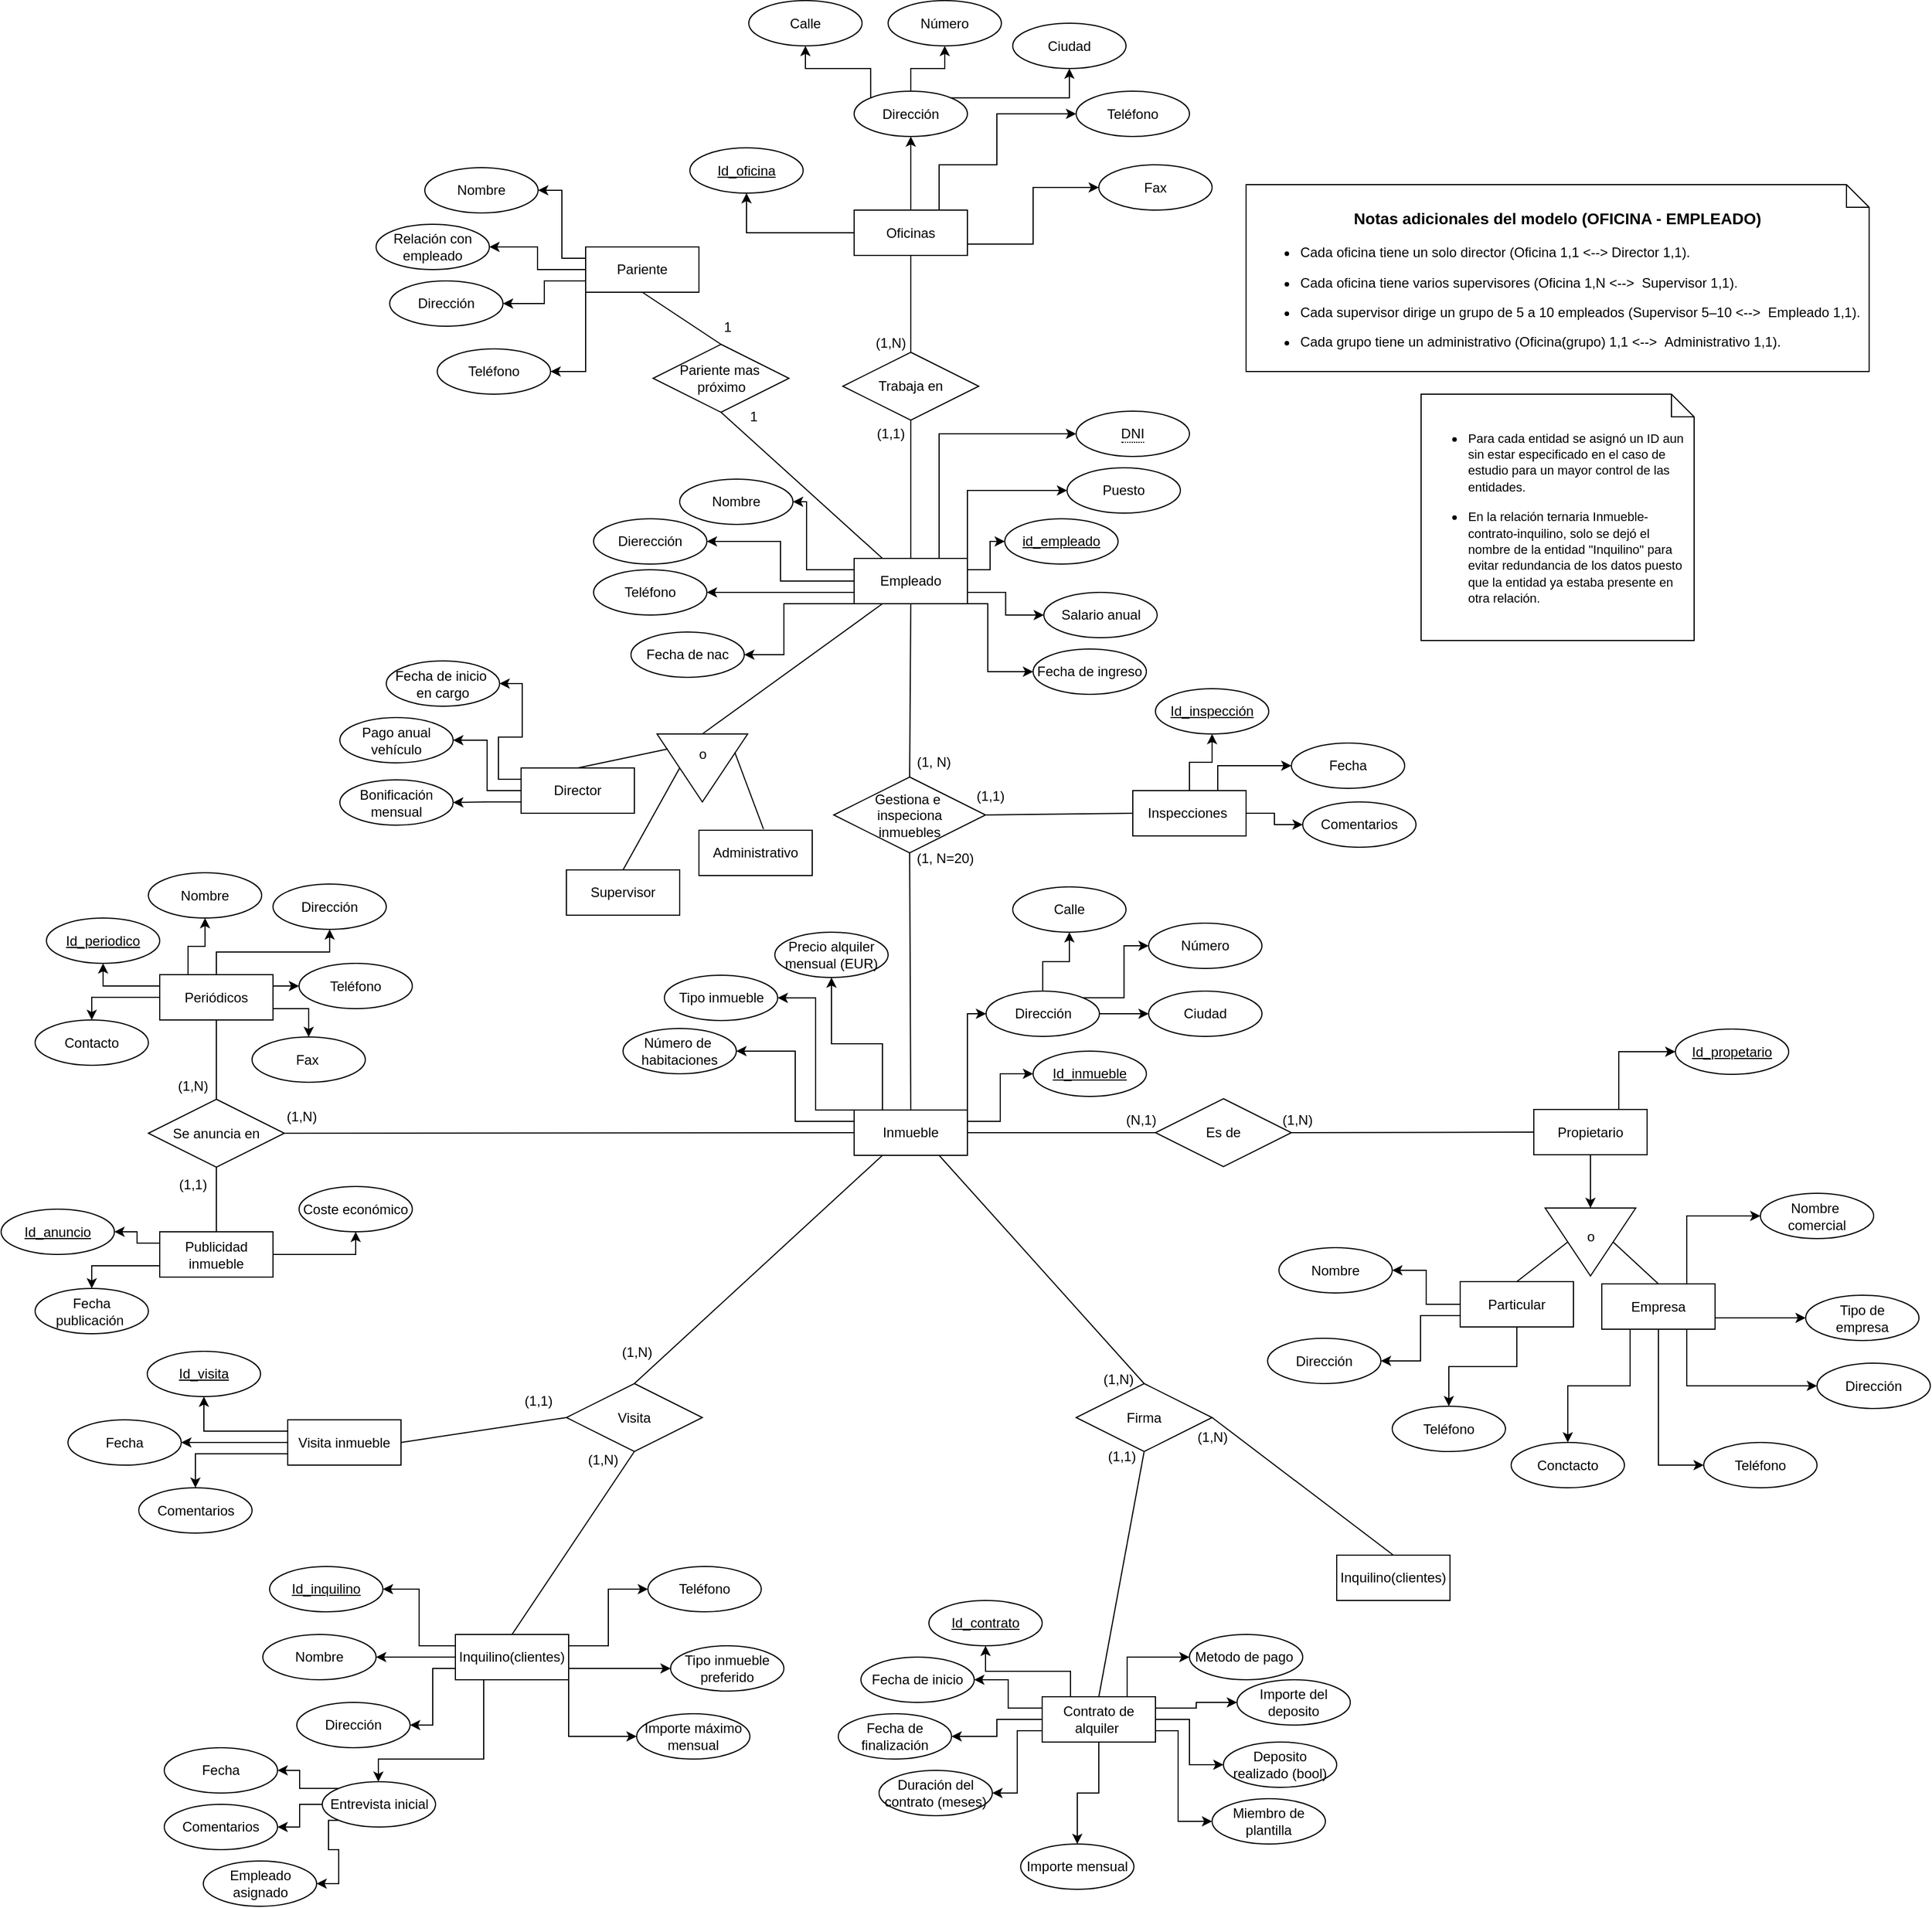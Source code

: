 <mxfile version="28.1.2">
  <diagram name="Página-1" id="LSABtN7aqw4RBNQ7D9AH">
    <mxGraphModel dx="4759" dy="2340" grid="1" gridSize="10" guides="1" tooltips="1" connect="1" arrows="1" fold="1" page="1" pageScale="1" pageWidth="827" pageHeight="1169" math="0" shadow="0">
      <root>
        <mxCell id="0" />
        <mxCell id="1" parent="0" />
        <mxCell id="DQf74Dk8F8_CzUo_mt_E-292" style="edgeStyle=orthogonalEdgeStyle;rounded=0;orthogonalLoop=1;jettySize=auto;html=1;exitX=0;exitY=0.5;exitDx=0;exitDy=0;entryX=0.5;entryY=1;entryDx=0;entryDy=0;" edge="1" source="DQf74Dk8F8_CzUo_mt_E-296" target="DQf74Dk8F8_CzUo_mt_E-297" parent="1">
          <mxGeometry relative="1" as="geometry" />
        </mxCell>
        <mxCell id="DQf74Dk8F8_CzUo_mt_E-294" style="edgeStyle=orthogonalEdgeStyle;rounded=0;orthogonalLoop=1;jettySize=auto;html=1;exitX=1;exitY=0.75;exitDx=0;exitDy=0;entryX=0;entryY=0.5;entryDx=0;entryDy=0;" edge="1" source="DQf74Dk8F8_CzUo_mt_E-296" target="DQf74Dk8F8_CzUo_mt_E-303" parent="1">
          <mxGeometry relative="1" as="geometry" />
        </mxCell>
        <mxCell id="DQf74Dk8F8_CzUo_mt_E-295" style="edgeStyle=orthogonalEdgeStyle;rounded=0;orthogonalLoop=1;jettySize=auto;html=1;exitX=0.5;exitY=0;exitDx=0;exitDy=0;entryX=0.5;entryY=1;entryDx=0;entryDy=0;" edge="1" source="DQf74Dk8F8_CzUo_mt_E-296" target="DQf74Dk8F8_CzUo_mt_E-301" parent="1">
          <mxGeometry relative="1" as="geometry" />
        </mxCell>
        <mxCell id="DQf74Dk8F8_CzUo_mt_E-361" style="edgeStyle=orthogonalEdgeStyle;rounded=0;orthogonalLoop=1;jettySize=auto;html=1;exitX=0.75;exitY=0;exitDx=0;exitDy=0;entryX=0;entryY=0.5;entryDx=0;entryDy=0;" edge="1" parent="1" source="DQf74Dk8F8_CzUo_mt_E-296" target="DQf74Dk8F8_CzUo_mt_E-302">
          <mxGeometry relative="1" as="geometry">
            <Array as="points">
              <mxPoint x="-891" y="-127.5" />
              <mxPoint x="-840" y="-127.5" />
              <mxPoint x="-840" y="-172.5" />
            </Array>
          </mxGeometry>
        </mxCell>
        <mxCell id="DQf74Dk8F8_CzUo_mt_E-296" value="Oficinas" style="whiteSpace=wrap;html=1;align=center;" vertex="1" parent="1">
          <mxGeometry x="-966" y="-87.5" width="100" height="40" as="geometry" />
        </mxCell>
        <mxCell id="DQf74Dk8F8_CzUo_mt_E-297" value="Id_oficina" style="ellipse;whiteSpace=wrap;html=1;align=center;fontStyle=4;" vertex="1" parent="1">
          <mxGeometry x="-1111" y="-142.5" width="100" height="40" as="geometry" />
        </mxCell>
        <mxCell id="DQf74Dk8F8_CzUo_mt_E-298" style="edgeStyle=orthogonalEdgeStyle;rounded=0;orthogonalLoop=1;jettySize=auto;html=1;exitX=0;exitY=0;exitDx=0;exitDy=0;entryX=0.5;entryY=1;entryDx=0;entryDy=0;" edge="1" source="DQf74Dk8F8_CzUo_mt_E-301" target="DQf74Dk8F8_CzUo_mt_E-334" parent="1">
          <mxGeometry relative="1" as="geometry" />
        </mxCell>
        <mxCell id="DQf74Dk8F8_CzUo_mt_E-299" style="edgeStyle=orthogonalEdgeStyle;rounded=0;orthogonalLoop=1;jettySize=auto;html=1;exitX=0.5;exitY=0;exitDx=0;exitDy=0;entryX=0.5;entryY=1;entryDx=0;entryDy=0;" edge="1" source="DQf74Dk8F8_CzUo_mt_E-301" target="DQf74Dk8F8_CzUo_mt_E-336" parent="1">
          <mxGeometry relative="1" as="geometry" />
        </mxCell>
        <mxCell id="DQf74Dk8F8_CzUo_mt_E-300" style="edgeStyle=orthogonalEdgeStyle;rounded=0;orthogonalLoop=1;jettySize=auto;html=1;exitX=1;exitY=0;exitDx=0;exitDy=0;entryX=0.5;entryY=1;entryDx=0;entryDy=0;" edge="1" source="DQf74Dk8F8_CzUo_mt_E-301" target="DQf74Dk8F8_CzUo_mt_E-335" parent="1">
          <mxGeometry relative="1" as="geometry" />
        </mxCell>
        <mxCell id="DQf74Dk8F8_CzUo_mt_E-301" value="Dirección" style="ellipse;whiteSpace=wrap;html=1;align=center;" vertex="1" parent="1">
          <mxGeometry x="-966" y="-192.5" width="100" height="40" as="geometry" />
        </mxCell>
        <mxCell id="DQf74Dk8F8_CzUo_mt_E-302" value="Teléfono" style="ellipse;whiteSpace=wrap;html=1;align=center;" vertex="1" parent="1">
          <mxGeometry x="-770" y="-192.5" width="100" height="40" as="geometry" />
        </mxCell>
        <mxCell id="DQf74Dk8F8_CzUo_mt_E-303" value="Fax" style="ellipse;whiteSpace=wrap;html=1;align=center;" vertex="1" parent="1">
          <mxGeometry x="-750" y="-127.5" width="100" height="40" as="geometry" />
        </mxCell>
        <mxCell id="DQf74Dk8F8_CzUo_mt_E-305" style="edgeStyle=orthogonalEdgeStyle;rounded=0;orthogonalLoop=1;jettySize=auto;html=1;exitX=1;exitY=0.25;exitDx=0;exitDy=0;entryX=0;entryY=0.5;entryDx=0;entryDy=0;" edge="1" source="DQf74Dk8F8_CzUo_mt_E-313" target="DQf74Dk8F8_CzUo_mt_E-315" parent="1">
          <mxGeometry relative="1" as="geometry">
            <Array as="points">
              <mxPoint x="-866" y="160" />
            </Array>
          </mxGeometry>
        </mxCell>
        <mxCell id="DQf74Dk8F8_CzUo_mt_E-306" style="edgeStyle=orthogonalEdgeStyle;rounded=0;orthogonalLoop=1;jettySize=auto;html=1;exitX=0;exitY=0.25;exitDx=0;exitDy=0;entryX=1;entryY=0.5;entryDx=0;entryDy=0;" edge="1" source="DQf74Dk8F8_CzUo_mt_E-313" target="DQf74Dk8F8_CzUo_mt_E-320" parent="1">
          <mxGeometry relative="1" as="geometry">
            <Array as="points">
              <mxPoint x="-1008" y="230" />
              <mxPoint x="-1008" y="170" />
            </Array>
          </mxGeometry>
        </mxCell>
        <mxCell id="DQf74Dk8F8_CzUo_mt_E-307" style="edgeStyle=orthogonalEdgeStyle;rounded=0;orthogonalLoop=1;jettySize=auto;html=1;exitX=0;exitY=0.5;exitDx=0;exitDy=0;entryX=1;entryY=0.5;entryDx=0;entryDy=0;" edge="1" source="DQf74Dk8F8_CzUo_mt_E-313" target="DQf74Dk8F8_CzUo_mt_E-321" parent="1">
          <mxGeometry relative="1" as="geometry" />
        </mxCell>
        <mxCell id="DQf74Dk8F8_CzUo_mt_E-308" style="edgeStyle=orthogonalEdgeStyle;rounded=0;orthogonalLoop=1;jettySize=auto;html=1;exitX=0;exitY=0.75;exitDx=0;exitDy=0;entryX=1;entryY=0.5;entryDx=0;entryDy=0;" edge="1" source="DQf74Dk8F8_CzUo_mt_E-313" target="DQf74Dk8F8_CzUo_mt_E-318" parent="1">
          <mxGeometry relative="1" as="geometry" />
        </mxCell>
        <mxCell id="DQf74Dk8F8_CzUo_mt_E-309" style="edgeStyle=orthogonalEdgeStyle;rounded=0;orthogonalLoop=1;jettySize=auto;html=1;exitX=1;exitY=0.75;exitDx=0;exitDy=0;entryX=0;entryY=0.5;entryDx=0;entryDy=0;" edge="1" source="DQf74Dk8F8_CzUo_mt_E-313" target="DQf74Dk8F8_CzUo_mt_E-316" parent="1">
          <mxGeometry relative="1" as="geometry" />
        </mxCell>
        <mxCell id="DQf74Dk8F8_CzUo_mt_E-310" style="edgeStyle=orthogonalEdgeStyle;rounded=0;orthogonalLoop=1;jettySize=auto;html=1;exitX=1;exitY=1;exitDx=0;exitDy=0;entryX=0;entryY=0.5;entryDx=0;entryDy=0;" edge="1" source="DQf74Dk8F8_CzUo_mt_E-313" target="DQf74Dk8F8_CzUo_mt_E-317" parent="1">
          <mxGeometry relative="1" as="geometry">
            <Array as="points">
              <mxPoint x="-848" y="260" />
              <mxPoint x="-848" y="320" />
            </Array>
          </mxGeometry>
        </mxCell>
        <mxCell id="DQf74Dk8F8_CzUo_mt_E-311" style="edgeStyle=orthogonalEdgeStyle;rounded=0;orthogonalLoop=1;jettySize=auto;html=1;exitX=0;exitY=1;exitDx=0;exitDy=0;entryX=1;entryY=0.5;entryDx=0;entryDy=0;" edge="1" source="DQf74Dk8F8_CzUo_mt_E-313" target="DQf74Dk8F8_CzUo_mt_E-319" parent="1">
          <mxGeometry relative="1" as="geometry">
            <Array as="points">
              <mxPoint x="-1028" y="260" />
              <mxPoint x="-1028" y="305" />
            </Array>
          </mxGeometry>
        </mxCell>
        <mxCell id="DQf74Dk8F8_CzUo_mt_E-312" style="edgeStyle=orthogonalEdgeStyle;rounded=0;orthogonalLoop=1;jettySize=auto;html=1;exitX=1;exitY=0.25;exitDx=0;exitDy=0;entryX=0;entryY=0.5;entryDx=0;entryDy=0;" edge="1" source="DQf74Dk8F8_CzUo_mt_E-313" target="DQf74Dk8F8_CzUo_mt_E-314" parent="1">
          <mxGeometry relative="1" as="geometry" />
        </mxCell>
        <mxCell id="DQf74Dk8F8_CzUo_mt_E-364" style="edgeStyle=orthogonalEdgeStyle;rounded=0;orthogonalLoop=1;jettySize=auto;html=1;exitX=0.75;exitY=0;exitDx=0;exitDy=0;entryX=0;entryY=0.5;entryDx=0;entryDy=0;" edge="1" parent="1" source="DQf74Dk8F8_CzUo_mt_E-313" target="DQf74Dk8F8_CzUo_mt_E-362">
          <mxGeometry relative="1" as="geometry" />
        </mxCell>
        <mxCell id="DQf74Dk8F8_CzUo_mt_E-313" value="Empleado" style="whiteSpace=wrap;html=1;align=center;" vertex="1" parent="1">
          <mxGeometry x="-966" y="220" width="100" height="40" as="geometry" />
        </mxCell>
        <mxCell id="DQf74Dk8F8_CzUo_mt_E-314" value="id_empleado" style="ellipse;whiteSpace=wrap;html=1;align=center;fontStyle=4;" vertex="1" parent="1">
          <mxGeometry x="-833" y="185" width="100" height="40" as="geometry" />
        </mxCell>
        <mxCell id="DQf74Dk8F8_CzUo_mt_E-315" value="Puesto" style="ellipse;whiteSpace=wrap;html=1;align=center;" vertex="1" parent="1">
          <mxGeometry x="-778" y="140" width="100" height="40" as="geometry" />
        </mxCell>
        <mxCell id="DQf74Dk8F8_CzUo_mt_E-316" value="Salario anual" style="ellipse;whiteSpace=wrap;html=1;align=center;" vertex="1" parent="1">
          <mxGeometry x="-798.5" y="250" width="100" height="40" as="geometry" />
        </mxCell>
        <mxCell id="DQf74Dk8F8_CzUo_mt_E-317" value="Fecha de ingreso" style="ellipse;whiteSpace=wrap;html=1;align=center;" vertex="1" parent="1">
          <mxGeometry x="-808" y="300" width="100" height="40" as="geometry" />
        </mxCell>
        <mxCell id="DQf74Dk8F8_CzUo_mt_E-318" value="Teléfono" style="ellipse;whiteSpace=wrap;html=1;align=center;" vertex="1" parent="1">
          <mxGeometry x="-1196" y="230" width="100" height="40" as="geometry" />
        </mxCell>
        <mxCell id="DQf74Dk8F8_CzUo_mt_E-319" value="Fecha de nac" style="ellipse;whiteSpace=wrap;html=1;align=center;" vertex="1" parent="1">
          <mxGeometry x="-1163" y="285" width="100" height="40" as="geometry" />
        </mxCell>
        <mxCell id="DQf74Dk8F8_CzUo_mt_E-320" value="Nombre" style="ellipse;whiteSpace=wrap;html=1;align=center;" vertex="1" parent="1">
          <mxGeometry x="-1120" y="150" width="100" height="40" as="geometry" />
        </mxCell>
        <mxCell id="DQf74Dk8F8_CzUo_mt_E-321" value="Dierección" style="ellipse;whiteSpace=wrap;html=1;align=center;" vertex="1" parent="1">
          <mxGeometry x="-1196" y="185" width="100" height="40" as="geometry" />
        </mxCell>
        <mxCell id="DQf74Dk8F8_CzUo_mt_E-322" style="edgeStyle=orthogonalEdgeStyle;rounded=0;orthogonalLoop=1;jettySize=auto;html=1;exitX=0;exitY=0.25;exitDx=0;exitDy=0;entryX=1;entryY=0.5;entryDx=0;entryDy=0;" edge="1" source="DQf74Dk8F8_CzUo_mt_E-326" target="DQf74Dk8F8_CzUo_mt_E-329" parent="1">
          <mxGeometry relative="1" as="geometry" />
        </mxCell>
        <mxCell id="DQf74Dk8F8_CzUo_mt_E-323" style="edgeStyle=orthogonalEdgeStyle;rounded=0;orthogonalLoop=1;jettySize=auto;html=1;exitX=0;exitY=0.5;exitDx=0;exitDy=0;entryX=1;entryY=0.5;entryDx=0;entryDy=0;" edge="1" source="DQf74Dk8F8_CzUo_mt_E-326" target="DQf74Dk8F8_CzUo_mt_E-330" parent="1">
          <mxGeometry relative="1" as="geometry" />
        </mxCell>
        <mxCell id="DQf74Dk8F8_CzUo_mt_E-324" style="edgeStyle=orthogonalEdgeStyle;rounded=0;orthogonalLoop=1;jettySize=auto;html=1;exitX=0;exitY=0.75;exitDx=0;exitDy=0;entryX=1;entryY=0.5;entryDx=0;entryDy=0;" edge="1" source="DQf74Dk8F8_CzUo_mt_E-326" target="DQf74Dk8F8_CzUo_mt_E-327" parent="1">
          <mxGeometry relative="1" as="geometry" />
        </mxCell>
        <mxCell id="DQf74Dk8F8_CzUo_mt_E-325" style="edgeStyle=orthogonalEdgeStyle;rounded=0;orthogonalLoop=1;jettySize=auto;html=1;exitX=0;exitY=1;exitDx=0;exitDy=0;entryX=1;entryY=0.5;entryDx=0;entryDy=0;" edge="1" source="DQf74Dk8F8_CzUo_mt_E-326" target="DQf74Dk8F8_CzUo_mt_E-328" parent="1">
          <mxGeometry relative="1" as="geometry" />
        </mxCell>
        <mxCell id="DQf74Dk8F8_CzUo_mt_E-326" value="Pariente" style="whiteSpace=wrap;html=1;align=center;" vertex="1" parent="1">
          <mxGeometry x="-1203" y="-55" width="100" height="40" as="geometry" />
        </mxCell>
        <mxCell id="DQf74Dk8F8_CzUo_mt_E-327" value="Dirección" style="ellipse;whiteSpace=wrap;html=1;align=center;" vertex="1" parent="1">
          <mxGeometry x="-1376" y="-25" width="100" height="40" as="geometry" />
        </mxCell>
        <mxCell id="DQf74Dk8F8_CzUo_mt_E-328" value="Teléfono" style="ellipse;whiteSpace=wrap;html=1;align=center;" vertex="1" parent="1">
          <mxGeometry x="-1334" y="35" width="100" height="40" as="geometry" />
        </mxCell>
        <mxCell id="DQf74Dk8F8_CzUo_mt_E-329" value="Nombre" style="ellipse;whiteSpace=wrap;html=1;align=center;" vertex="1" parent="1">
          <mxGeometry x="-1345" y="-125" width="100" height="40" as="geometry" />
        </mxCell>
        <mxCell id="DQf74Dk8F8_CzUo_mt_E-330" value="Relación con&lt;div&gt;empleado&lt;/div&gt;" style="ellipse;whiteSpace=wrap;html=1;align=center;" vertex="1" parent="1">
          <mxGeometry x="-1388" y="-75" width="100" height="40" as="geometry" />
        </mxCell>
        <mxCell id="DQf74Dk8F8_CzUo_mt_E-331" value="Pariente mas&amp;nbsp;&lt;div&gt;próximo&lt;/div&gt;" style="shape=rhombus;perimeter=rhombusPerimeter;whiteSpace=wrap;html=1;align=center;" vertex="1" parent="1">
          <mxGeometry x="-1143.5" y="31" width="120" height="60" as="geometry" />
        </mxCell>
        <mxCell id="DQf74Dk8F8_CzUo_mt_E-332" value="" style="endArrow=none;html=1;rounded=0;entryX=0.5;entryY=1;entryDx=0;entryDy=0;exitX=0.25;exitY=0;exitDx=0;exitDy=0;" edge="1" source="DQf74Dk8F8_CzUo_mt_E-313" target="DQf74Dk8F8_CzUo_mt_E-331" parent="1">
          <mxGeometry relative="1" as="geometry">
            <mxPoint x="-1098" y="110" as="sourcePoint" />
            <mxPoint x="-938" y="110" as="targetPoint" />
          </mxGeometry>
        </mxCell>
        <mxCell id="DQf74Dk8F8_CzUo_mt_E-333" value="" style="endArrow=none;html=1;rounded=0;entryX=0.5;entryY=1;entryDx=0;entryDy=0;exitX=0.5;exitY=0;exitDx=0;exitDy=0;" edge="1" source="DQf74Dk8F8_CzUo_mt_E-331" target="DQf74Dk8F8_CzUo_mt_E-326" parent="1">
          <mxGeometry relative="1" as="geometry">
            <mxPoint x="-1098" y="110" as="sourcePoint" />
            <mxPoint x="-938" y="110" as="targetPoint" />
          </mxGeometry>
        </mxCell>
        <mxCell id="DQf74Dk8F8_CzUo_mt_E-334" value="Calle" style="ellipse;whiteSpace=wrap;html=1;align=center;" vertex="1" parent="1">
          <mxGeometry x="-1059" y="-272.5" width="100" height="40" as="geometry" />
        </mxCell>
        <mxCell id="DQf74Dk8F8_CzUo_mt_E-335" value="Ciudad" style="ellipse;whiteSpace=wrap;html=1;align=center;" vertex="1" parent="1">
          <mxGeometry x="-826" y="-252.5" width="100" height="40" as="geometry" />
        </mxCell>
        <mxCell id="DQf74Dk8F8_CzUo_mt_E-336" value="Número" style="ellipse;whiteSpace=wrap;html=1;align=center;" vertex="1" parent="1">
          <mxGeometry x="-936" y="-272.5" width="100" height="40" as="geometry" />
        </mxCell>
        <mxCell id="DQf74Dk8F8_CzUo_mt_E-337" value="1" style="text;html=1;align=center;verticalAlign=middle;resizable=0;points=[];autosize=1;strokeColor=none;fillColor=none;" vertex="1" parent="1">
          <mxGeometry x="-1070" y="80" width="30" height="30" as="geometry" />
        </mxCell>
        <mxCell id="DQf74Dk8F8_CzUo_mt_E-338" value="1" style="text;html=1;align=center;verticalAlign=middle;resizable=0;points=[];autosize=1;strokeColor=none;fillColor=none;" vertex="1" parent="1">
          <mxGeometry x="-1093.5" y="1" width="30" height="30" as="geometry" />
        </mxCell>
        <mxCell id="DQf74Dk8F8_CzUo_mt_E-341" value="Trabaja en" style="shape=rhombus;perimeter=rhombusPerimeter;whiteSpace=wrap;html=1;align=center;" vertex="1" parent="1">
          <mxGeometry x="-976" y="38" width="120" height="60" as="geometry" />
        </mxCell>
        <mxCell id="DQf74Dk8F8_CzUo_mt_E-342" value="" style="endArrow=none;html=1;rounded=0;exitX=0.5;exitY=0;exitDx=0;exitDy=0;entryX=0.5;entryY=1;entryDx=0;entryDy=0;" edge="1" source="DQf74Dk8F8_CzUo_mt_E-313" target="DQf74Dk8F8_CzUo_mt_E-341" parent="1">
          <mxGeometry relative="1" as="geometry">
            <mxPoint x="-858" y="100" as="sourcePoint" />
            <mxPoint x="-698" y="100" as="targetPoint" />
          </mxGeometry>
        </mxCell>
        <mxCell id="DQf74Dk8F8_CzUo_mt_E-343" value="" style="endArrow=none;html=1;rounded=0;exitX=0.5;exitY=0;exitDx=0;exitDy=0;entryX=0.5;entryY=1;entryDx=0;entryDy=0;" edge="1" source="DQf74Dk8F8_CzUo_mt_E-341" target="DQf74Dk8F8_CzUo_mt_E-296" parent="1">
          <mxGeometry relative="1" as="geometry">
            <mxPoint x="-828" y="-20" as="sourcePoint" />
            <mxPoint x="-668" y="-20" as="targetPoint" />
          </mxGeometry>
        </mxCell>
        <mxCell id="DQf74Dk8F8_CzUo_mt_E-344" value="(1,N)" style="text;html=1;align=center;verticalAlign=middle;resizable=0;points=[];autosize=1;strokeColor=none;fillColor=none;" vertex="1" parent="1">
          <mxGeometry x="-959" y="15" width="50" height="30" as="geometry" />
        </mxCell>
        <mxCell id="DQf74Dk8F8_CzUo_mt_E-345" value="(1,1)" style="text;html=1;align=center;verticalAlign=middle;resizable=0;points=[];autosize=1;strokeColor=none;fillColor=none;" vertex="1" parent="1">
          <mxGeometry x="-959" y="95" width="50" height="30" as="geometry" />
        </mxCell>
        <mxCell id="DQf74Dk8F8_CzUo_mt_E-346" value="" style="endArrow=none;html=1;rounded=0;exitX=0;exitY=0.5;exitDx=0;exitDy=0;entryX=0.25;entryY=1;entryDx=0;entryDy=0;" edge="1" source="DQf74Dk8F8_CzUo_mt_E-348" target="DQf74Dk8F8_CzUo_mt_E-313" parent="1">
          <mxGeometry relative="1" as="geometry">
            <mxPoint x="-928" y="490" as="sourcePoint" />
            <mxPoint x="-768" y="490" as="targetPoint" />
          </mxGeometry>
        </mxCell>
        <mxCell id="DQf74Dk8F8_CzUo_mt_E-347" value="o" style="text;html=1;align=center;verticalAlign=middle;resizable=0;points=[];autosize=1;strokeColor=none;fillColor=none;" vertex="1" parent="1">
          <mxGeometry x="-1115" y="385" width="30" height="30" as="geometry" />
        </mxCell>
        <mxCell id="DQf74Dk8F8_CzUo_mt_E-348" value="" style="triangle;whiteSpace=wrap;html=1;rotation=90;" vertex="1" parent="1">
          <mxGeometry x="-1130" y="365" width="60" height="80" as="geometry" />
        </mxCell>
        <mxCell id="DQf74Dk8F8_CzUo_mt_E-349" value="" style="endArrow=none;html=1;rounded=0;entryX=0.57;entryY=-0.025;entryDx=0;entryDy=0;entryPerimeter=0;exitX=0.271;exitY=0.142;exitDx=0;exitDy=0;exitPerimeter=0;" edge="1" source="DQf74Dk8F8_CzUo_mt_E-348" target="DQf74Dk8F8_CzUo_mt_E-350" parent="1">
          <mxGeometry relative="1" as="geometry">
            <mxPoint x="-1150" y="465" as="sourcePoint" />
            <mxPoint x="-990" y="465" as="targetPoint" />
          </mxGeometry>
        </mxCell>
        <mxCell id="DQf74Dk8F8_CzUo_mt_E-350" value="Administrativo" style="whiteSpace=wrap;html=1;align=center;" vertex="1" parent="1">
          <mxGeometry x="-1103" y="460" width="100" height="40" as="geometry" />
        </mxCell>
        <mxCell id="DQf74Dk8F8_CzUo_mt_E-351" value="Supervisor" style="whiteSpace=wrap;html=1;align=center;" vertex="1" parent="1">
          <mxGeometry x="-1220" y="495" width="100" height="40" as="geometry" />
        </mxCell>
        <mxCell id="DQf74Dk8F8_CzUo_mt_E-352" value="" style="endArrow=none;html=1;rounded=0;exitX=0.5;exitY=0;exitDx=0;exitDy=0;entryX=0.5;entryY=1;entryDx=0;entryDy=0;" edge="1" source="DQf74Dk8F8_CzUo_mt_E-351" target="DQf74Dk8F8_CzUo_mt_E-348" parent="1">
          <mxGeometry relative="1" as="geometry">
            <mxPoint x="-1200" y="520" as="sourcePoint" />
            <mxPoint x="-1040" y="520" as="targetPoint" />
          </mxGeometry>
        </mxCell>
        <mxCell id="DQf74Dk8F8_CzUo_mt_E-353" value="" style="endArrow=none;html=1;rounded=0;exitX=0.5;exitY=0;exitDx=0;exitDy=0;entryX=0.221;entryY=0.881;entryDx=0;entryDy=0;entryPerimeter=0;" edge="1" source="DQf74Dk8F8_CzUo_mt_E-354" target="DQf74Dk8F8_CzUo_mt_E-348" parent="1">
          <mxGeometry relative="1" as="geometry">
            <mxPoint x="-1150" y="465" as="sourcePoint" />
            <mxPoint x="-990" y="465" as="targetPoint" />
          </mxGeometry>
        </mxCell>
        <mxCell id="DQf74Dk8F8_CzUo_mt_E-354" value="Director" style="whiteSpace=wrap;html=1;align=center;" vertex="1" parent="1">
          <mxGeometry x="-1260" y="405" width="100" height="40" as="geometry" />
        </mxCell>
        <mxCell id="DQf74Dk8F8_CzUo_mt_E-355" style="edgeStyle=orthogonalEdgeStyle;rounded=0;orthogonalLoop=1;jettySize=auto;html=1;exitX=0;exitY=0.25;exitDx=0;exitDy=0;entryX=1;entryY=0.5;entryDx=0;entryDy=0;" edge="1" source="DQf74Dk8F8_CzUo_mt_E-354" target="DQf74Dk8F8_CzUo_mt_E-356" parent="1">
          <mxGeometry relative="1" as="geometry" />
        </mxCell>
        <mxCell id="DQf74Dk8F8_CzUo_mt_E-356" value="Fecha de inicio&amp;nbsp;&lt;div&gt;en cargo&lt;/div&gt;" style="ellipse;whiteSpace=wrap;html=1;align=center;" vertex="1" parent="1">
          <mxGeometry x="-1379" y="310.5" width="100" height="40" as="geometry" />
        </mxCell>
        <mxCell id="DQf74Dk8F8_CzUo_mt_E-357" style="edgeStyle=orthogonalEdgeStyle;rounded=0;orthogonalLoop=1;jettySize=auto;html=1;exitX=0;exitY=0.5;exitDx=0;exitDy=0;entryX=1;entryY=0.5;entryDx=0;entryDy=0;" edge="1" source="DQf74Dk8F8_CzUo_mt_E-354" target="DQf74Dk8F8_CzUo_mt_E-358" parent="1">
          <mxGeometry relative="1" as="geometry" />
        </mxCell>
        <mxCell id="DQf74Dk8F8_CzUo_mt_E-358" value="Pago anual&lt;div&gt;vehículo&lt;/div&gt;" style="ellipse;whiteSpace=wrap;html=1;align=center;" vertex="1" parent="1">
          <mxGeometry x="-1420" y="360.5" width="100" height="40" as="geometry" />
        </mxCell>
        <mxCell id="DQf74Dk8F8_CzUo_mt_E-359" style="edgeStyle=orthogonalEdgeStyle;rounded=0;orthogonalLoop=1;jettySize=auto;html=1;exitX=0;exitY=0.75;exitDx=0;exitDy=0;entryX=1;entryY=0.5;entryDx=0;entryDy=0;" edge="1" source="DQf74Dk8F8_CzUo_mt_E-354" target="DQf74Dk8F8_CzUo_mt_E-360" parent="1">
          <mxGeometry relative="1" as="geometry" />
        </mxCell>
        <mxCell id="DQf74Dk8F8_CzUo_mt_E-360" value="Bonificación&lt;div&gt;mensual&lt;/div&gt;" style="ellipse;whiteSpace=wrap;html=1;align=center;" vertex="1" parent="1">
          <mxGeometry x="-1420" y="415.5" width="100" height="40" as="geometry" />
        </mxCell>
        <mxCell id="DQf74Dk8F8_CzUo_mt_E-362" value="&lt;span style=&quot;border-bottom-width: 1px; border-bottom-style: dotted; border-bottom-color: currentcolor;&quot;&gt;DNI&lt;/span&gt;" style="ellipse;whiteSpace=wrap;html=1;align=center;" vertex="1" parent="1">
          <mxGeometry x="-770" y="90" width="100" height="40" as="geometry" />
        </mxCell>
        <mxCell id="DQf74Dk8F8_CzUo_mt_E-365" value="o" style="text;html=1;align=center;verticalAlign=middle;resizable=0;points=[];autosize=1;strokeColor=none;fillColor=none;" vertex="1" parent="1">
          <mxGeometry x="-1115" y="378" width="30" height="30" as="geometry" />
        </mxCell>
        <mxCell id="DQf74Dk8F8_CzUo_mt_E-366" value="Gestiona e&amp;nbsp;&lt;div&gt;inspeciona&lt;br&gt;&lt;div&gt;inmuebles&lt;/div&gt;&lt;/div&gt;" style="shape=rhombus;perimeter=rhombusPerimeter;whiteSpace=wrap;html=1;align=center;" vertex="1" parent="1">
          <mxGeometry x="-984" y="413" width="134" height="67" as="geometry" />
        </mxCell>
        <mxCell id="DQf74Dk8F8_CzUo_mt_E-367" value="" style="endArrow=none;html=1;rounded=0;exitX=0.5;exitY=1;exitDx=0;exitDy=0;entryX=0.5;entryY=0;entryDx=0;entryDy=0;" edge="1" parent="1" source="DQf74Dk8F8_CzUo_mt_E-313" target="DQf74Dk8F8_CzUo_mt_E-366">
          <mxGeometry relative="1" as="geometry">
            <mxPoint x="-770" y="390" as="sourcePoint" />
            <mxPoint x="-610" y="390" as="targetPoint" />
          </mxGeometry>
        </mxCell>
        <mxCell id="DQf74Dk8F8_CzUo_mt_E-368" value="(1, N)" style="text;html=1;align=center;verticalAlign=middle;resizable=0;points=[];autosize=1;strokeColor=none;fillColor=none;" vertex="1" parent="1">
          <mxGeometry x="-921" y="385" width="50" height="30" as="geometry" />
        </mxCell>
        <mxCell id="DQf74Dk8F8_CzUo_mt_E-369" style="edgeStyle=orthogonalEdgeStyle;rounded=0;orthogonalLoop=1;jettySize=auto;html=1;exitX=0.5;exitY=0;exitDx=0;exitDy=0;entryX=0.5;entryY=1;entryDx=0;entryDy=0;" edge="1" source="DQf74Dk8F8_CzUo_mt_E-372" target="DQf74Dk8F8_CzUo_mt_E-373" parent="1">
          <mxGeometry relative="1" as="geometry" />
        </mxCell>
        <mxCell id="DQf74Dk8F8_CzUo_mt_E-370" style="edgeStyle=orthogonalEdgeStyle;rounded=0;orthogonalLoop=1;jettySize=auto;html=1;exitX=0.75;exitY=0;exitDx=0;exitDy=0;entryX=0;entryY=0.5;entryDx=0;entryDy=0;" edge="1" source="DQf74Dk8F8_CzUo_mt_E-372" target="DQf74Dk8F8_CzUo_mt_E-375" parent="1">
          <mxGeometry relative="1" as="geometry" />
        </mxCell>
        <mxCell id="DQf74Dk8F8_CzUo_mt_E-371" style="edgeStyle=orthogonalEdgeStyle;rounded=0;orthogonalLoop=1;jettySize=auto;html=1;exitX=1;exitY=0.5;exitDx=0;exitDy=0;entryX=0;entryY=0.5;entryDx=0;entryDy=0;" edge="1" source="DQf74Dk8F8_CzUo_mt_E-372" target="DQf74Dk8F8_CzUo_mt_E-374" parent="1">
          <mxGeometry relative="1" as="geometry" />
        </mxCell>
        <mxCell id="DQf74Dk8F8_CzUo_mt_E-372" value="Inspecciones&amp;nbsp;" style="whiteSpace=wrap;html=1;align=center;" vertex="1" parent="1">
          <mxGeometry x="-720" y="425" width="100" height="40" as="geometry" />
        </mxCell>
        <mxCell id="DQf74Dk8F8_CzUo_mt_E-373" value="Id_inspección" style="ellipse;whiteSpace=wrap;html=1;align=center;fontStyle=4;" vertex="1" parent="1">
          <mxGeometry x="-700" y="335" width="100" height="40" as="geometry" />
        </mxCell>
        <mxCell id="DQf74Dk8F8_CzUo_mt_E-374" value="Comentarios" style="ellipse;whiteSpace=wrap;html=1;align=center;" vertex="1" parent="1">
          <mxGeometry x="-570" y="435" width="100" height="40" as="geometry" />
        </mxCell>
        <mxCell id="DQf74Dk8F8_CzUo_mt_E-375" value="Fecha" style="ellipse;whiteSpace=wrap;html=1;align=center;" vertex="1" parent="1">
          <mxGeometry x="-580" y="383" width="100" height="40" as="geometry" />
        </mxCell>
        <mxCell id="DQf74Dk8F8_CzUo_mt_E-376" value="" style="endArrow=none;html=1;rounded=0;exitX=1;exitY=0.5;exitDx=0;exitDy=0;entryX=0;entryY=0.5;entryDx=0;entryDy=0;" edge="1" parent="1" source="DQf74Dk8F8_CzUo_mt_E-366" target="DQf74Dk8F8_CzUo_mt_E-372">
          <mxGeometry relative="1" as="geometry">
            <mxPoint x="-690" y="460" as="sourcePoint" />
            <mxPoint x="-530" y="460" as="targetPoint" />
          </mxGeometry>
        </mxCell>
        <mxCell id="DQf74Dk8F8_CzUo_mt_E-377" value="(1,1)" style="text;html=1;align=center;verticalAlign=middle;resizable=0;points=[];autosize=1;strokeColor=none;fillColor=none;" vertex="1" parent="1">
          <mxGeometry x="-871" y="415" width="50" height="30" as="geometry" />
        </mxCell>
        <mxCell id="DQf74Dk8F8_CzUo_mt_E-380" style="edgeStyle=orthogonalEdgeStyle;rounded=0;orthogonalLoop=1;jettySize=auto;html=1;exitX=0.75;exitY=0;exitDx=0;exitDy=0;entryX=0;entryY=0.5;entryDx=0;entryDy=0;" edge="1" source="DQf74Dk8F8_CzUo_mt_E-382" target="DQf74Dk8F8_CzUo_mt_E-389" parent="1">
          <mxGeometry relative="1" as="geometry">
            <Array as="points">
              <mxPoint x="-866" y="707" />
              <mxPoint x="-866" y="622" />
            </Array>
          </mxGeometry>
        </mxCell>
        <mxCell id="DQf74Dk8F8_CzUo_mt_E-396" style="edgeStyle=orthogonalEdgeStyle;rounded=0;orthogonalLoop=1;jettySize=auto;html=1;exitX=1;exitY=0.25;exitDx=0;exitDy=0;entryX=0;entryY=0.5;entryDx=0;entryDy=0;" edge="1" parent="1" source="DQf74Dk8F8_CzUo_mt_E-382" target="DQf74Dk8F8_CzUo_mt_E-394">
          <mxGeometry relative="1" as="geometry" />
        </mxCell>
        <mxCell id="DQf74Dk8F8_CzUo_mt_E-397" style="edgeStyle=orthogonalEdgeStyle;rounded=0;orthogonalLoop=1;jettySize=auto;html=1;exitX=0.25;exitY=0;exitDx=0;exitDy=0;entryX=0.5;entryY=1;entryDx=0;entryDy=0;" edge="1" parent="1" source="DQf74Dk8F8_CzUo_mt_E-382" target="DQf74Dk8F8_CzUo_mt_E-384">
          <mxGeometry relative="1" as="geometry" />
        </mxCell>
        <mxCell id="DQf74Dk8F8_CzUo_mt_E-398" style="edgeStyle=orthogonalEdgeStyle;rounded=0;orthogonalLoop=1;jettySize=auto;html=1;exitX=0;exitY=0;exitDx=0;exitDy=0;entryX=1;entryY=0.5;entryDx=0;entryDy=0;" edge="1" parent="1" source="DQf74Dk8F8_CzUo_mt_E-382" target="DQf74Dk8F8_CzUo_mt_E-383">
          <mxGeometry relative="1" as="geometry">
            <Array as="points">
              <mxPoint x="-1000" y="707" />
              <mxPoint x="-1000" y="608" />
            </Array>
          </mxGeometry>
        </mxCell>
        <mxCell id="DQf74Dk8F8_CzUo_mt_E-399" style="edgeStyle=orthogonalEdgeStyle;rounded=0;orthogonalLoop=1;jettySize=auto;html=1;exitX=0;exitY=0.25;exitDx=0;exitDy=0;entryX=1;entryY=0.5;entryDx=0;entryDy=0;" edge="1" parent="1" source="DQf74Dk8F8_CzUo_mt_E-382" target="DQf74Dk8F8_CzUo_mt_E-385">
          <mxGeometry relative="1" as="geometry" />
        </mxCell>
        <mxCell id="DQf74Dk8F8_CzUo_mt_E-382" value="Inmueble" style="whiteSpace=wrap;html=1;align=center;" vertex="1" parent="1">
          <mxGeometry x="-966" y="707" width="100" height="40" as="geometry" />
        </mxCell>
        <mxCell id="DQf74Dk8F8_CzUo_mt_E-383" value="Tipo inmueble" style="ellipse;whiteSpace=wrap;html=1;align=center;" vertex="1" parent="1">
          <mxGeometry x="-1133.5" y="588" width="100" height="40" as="geometry" />
        </mxCell>
        <mxCell id="DQf74Dk8F8_CzUo_mt_E-384" value="Precio alquiler&lt;div&gt;mensual (EUR)&lt;/div&gt;" style="ellipse;whiteSpace=wrap;html=1;align=center;" vertex="1" parent="1">
          <mxGeometry x="-1036" y="550" width="100" height="40" as="geometry" />
        </mxCell>
        <mxCell id="DQf74Dk8F8_CzUo_mt_E-385" value="Número de&amp;nbsp;&lt;div&gt;habitaciones&lt;/div&gt;" style="ellipse;whiteSpace=wrap;html=1;align=center;" vertex="1" parent="1">
          <mxGeometry x="-1170" y="635" width="100" height="40" as="geometry" />
        </mxCell>
        <mxCell id="DQf74Dk8F8_CzUo_mt_E-386" style="edgeStyle=orthogonalEdgeStyle;rounded=0;orthogonalLoop=1;jettySize=auto;html=1;exitX=1;exitY=0.5;exitDx=0;exitDy=0;entryX=0;entryY=0.5;entryDx=0;entryDy=0;" edge="1" source="DQf74Dk8F8_CzUo_mt_E-389" target="DQf74Dk8F8_CzUo_mt_E-391" parent="1">
          <mxGeometry relative="1" as="geometry" />
        </mxCell>
        <mxCell id="DQf74Dk8F8_CzUo_mt_E-387" style="edgeStyle=orthogonalEdgeStyle;rounded=0;orthogonalLoop=1;jettySize=auto;html=1;exitX=1;exitY=0;exitDx=0;exitDy=0;entryX=0;entryY=0.5;entryDx=0;entryDy=0;" edge="1" source="DQf74Dk8F8_CzUo_mt_E-389" target="DQf74Dk8F8_CzUo_mt_E-392" parent="1">
          <mxGeometry relative="1" as="geometry" />
        </mxCell>
        <mxCell id="DQf74Dk8F8_CzUo_mt_E-388" style="edgeStyle=orthogonalEdgeStyle;rounded=0;orthogonalLoop=1;jettySize=auto;html=1;exitX=0.5;exitY=0;exitDx=0;exitDy=0;" edge="1" source="DQf74Dk8F8_CzUo_mt_E-389" target="DQf74Dk8F8_CzUo_mt_E-390" parent="1">
          <mxGeometry relative="1" as="geometry" />
        </mxCell>
        <mxCell id="DQf74Dk8F8_CzUo_mt_E-389" value="Dirección" style="ellipse;whiteSpace=wrap;html=1;align=center;" vertex="1" parent="1">
          <mxGeometry x="-849.5" y="602" width="100" height="40" as="geometry" />
        </mxCell>
        <mxCell id="DQf74Dk8F8_CzUo_mt_E-390" value="Calle" style="ellipse;whiteSpace=wrap;html=1;align=center;" vertex="1" parent="1">
          <mxGeometry x="-826" y="510" width="100" height="40" as="geometry" />
        </mxCell>
        <mxCell id="DQf74Dk8F8_CzUo_mt_E-391" value="Ciudad" style="ellipse;whiteSpace=wrap;html=1;align=center;" vertex="1" parent="1">
          <mxGeometry x="-706" y="602" width="100" height="40" as="geometry" />
        </mxCell>
        <mxCell id="DQf74Dk8F8_CzUo_mt_E-392" value="Número" style="ellipse;whiteSpace=wrap;html=1;align=center;" vertex="1" parent="1">
          <mxGeometry x="-706" y="542" width="100" height="40" as="geometry" />
        </mxCell>
        <mxCell id="DQf74Dk8F8_CzUo_mt_E-394" value="Id_inmueble" style="ellipse;whiteSpace=wrap;html=1;align=center;fontStyle=4;" vertex="1" parent="1">
          <mxGeometry x="-808" y="655" width="100" height="40" as="geometry" />
        </mxCell>
        <mxCell id="DQf74Dk8F8_CzUo_mt_E-400" value="" style="endArrow=none;html=1;rounded=0;exitX=0.5;exitY=1;exitDx=0;exitDy=0;entryX=0.5;entryY=0;entryDx=0;entryDy=0;" edge="1" parent="1" source="DQf74Dk8F8_CzUo_mt_E-366" target="DQf74Dk8F8_CzUo_mt_E-382">
          <mxGeometry relative="1" as="geometry">
            <mxPoint x="-930" y="610" as="sourcePoint" />
            <mxPoint x="-770" y="610" as="targetPoint" />
          </mxGeometry>
        </mxCell>
        <mxCell id="DQf74Dk8F8_CzUo_mt_E-401" value="(1, N=20)" style="text;html=1;align=center;verticalAlign=middle;resizable=0;points=[];autosize=1;strokeColor=none;fillColor=none;" vertex="1" parent="1">
          <mxGeometry x="-921" y="470" width="70" height="30" as="geometry" />
        </mxCell>
        <mxCell id="DQf74Dk8F8_CzUo_mt_E-403" value="Es de" style="shape=rhombus;perimeter=rhombusPerimeter;whiteSpace=wrap;html=1;align=center;" vertex="1" parent="1">
          <mxGeometry x="-700" y="697" width="120" height="60" as="geometry" />
        </mxCell>
        <mxCell id="DQf74Dk8F8_CzUo_mt_E-404" value="" style="endArrow=none;html=1;rounded=0;exitX=1;exitY=0.5;exitDx=0;exitDy=0;entryX=0;entryY=0.5;entryDx=0;entryDy=0;" edge="1" parent="1" source="DQf74Dk8F8_CzUo_mt_E-382" target="DQf74Dk8F8_CzUo_mt_E-403">
          <mxGeometry relative="1" as="geometry">
            <mxPoint x="-860" y="700" as="sourcePoint" />
            <mxPoint x="-700" y="700" as="targetPoint" />
          </mxGeometry>
        </mxCell>
        <mxCell id="DQf74Dk8F8_CzUo_mt_E-405" value="(N,1)" style="text;html=1;align=center;verticalAlign=middle;resizable=0;points=[];autosize=1;strokeColor=none;fillColor=none;" vertex="1" parent="1">
          <mxGeometry x="-738.5" y="700.5" width="50" height="30" as="geometry" />
        </mxCell>
        <mxCell id="DQf74Dk8F8_CzUo_mt_E-406" style="edgeStyle=orthogonalEdgeStyle;rounded=0;orthogonalLoop=1;jettySize=auto;html=1;exitX=0.5;exitY=1;exitDx=0;exitDy=0;entryX=0;entryY=0.5;entryDx=0;entryDy=0;" edge="1" source="DQf74Dk8F8_CzUo_mt_E-407" target="DQf74Dk8F8_CzUo_mt_E-408" parent="1">
          <mxGeometry relative="1" as="geometry" />
        </mxCell>
        <mxCell id="DQf74Dk8F8_CzUo_mt_E-407" value="Propietario" style="whiteSpace=wrap;html=1;align=center;" vertex="1" parent="1">
          <mxGeometry x="-366" y="706.5" width="100" height="40" as="geometry" />
        </mxCell>
        <mxCell id="DQf74Dk8F8_CzUo_mt_E-408" value="" style="triangle;whiteSpace=wrap;html=1;rotation=90;" vertex="1" parent="1">
          <mxGeometry x="-346" y="783.5" width="60" height="80" as="geometry" />
        </mxCell>
        <mxCell id="DQf74Dk8F8_CzUo_mt_E-409" value="o" style="text;html=1;align=center;verticalAlign=middle;resizable=0;points=[];autosize=1;strokeColor=none;fillColor=none;" vertex="1" parent="1">
          <mxGeometry x="-331" y="803.5" width="30" height="30" as="geometry" />
        </mxCell>
        <mxCell id="DQf74Dk8F8_CzUo_mt_E-410" style="edgeStyle=orthogonalEdgeStyle;rounded=0;orthogonalLoop=1;jettySize=auto;html=1;exitX=0;exitY=0.5;exitDx=0;exitDy=0;entryX=1;entryY=0.5;entryDx=0;entryDy=0;" edge="1" source="DQf74Dk8F8_CzUo_mt_E-413" target="DQf74Dk8F8_CzUo_mt_E-428" parent="1">
          <mxGeometry relative="1" as="geometry" />
        </mxCell>
        <mxCell id="DQf74Dk8F8_CzUo_mt_E-411" style="edgeStyle=orthogonalEdgeStyle;rounded=0;orthogonalLoop=1;jettySize=auto;html=1;exitX=0.5;exitY=1;exitDx=0;exitDy=0;entryX=0.5;entryY=0;entryDx=0;entryDy=0;" edge="1" source="DQf74Dk8F8_CzUo_mt_E-413" target="DQf74Dk8F8_CzUo_mt_E-422" parent="1">
          <mxGeometry relative="1" as="geometry" />
        </mxCell>
        <mxCell id="DQf74Dk8F8_CzUo_mt_E-412" style="edgeStyle=orthogonalEdgeStyle;rounded=0;orthogonalLoop=1;jettySize=auto;html=1;exitX=0;exitY=0.75;exitDx=0;exitDy=0;entryX=1;entryY=0.5;entryDx=0;entryDy=0;" edge="1" source="DQf74Dk8F8_CzUo_mt_E-413" target="DQf74Dk8F8_CzUo_mt_E-429" parent="1">
          <mxGeometry relative="1" as="geometry" />
        </mxCell>
        <mxCell id="DQf74Dk8F8_CzUo_mt_E-413" value="Particular" style="whiteSpace=wrap;html=1;align=center;" vertex="1" parent="1">
          <mxGeometry x="-431" y="858.5" width="100" height="40" as="geometry" />
        </mxCell>
        <mxCell id="DQf74Dk8F8_CzUo_mt_E-414" style="edgeStyle=orthogonalEdgeStyle;rounded=0;orthogonalLoop=1;jettySize=auto;html=1;exitX=0.25;exitY=1;exitDx=0;exitDy=0;entryX=0.5;entryY=0;entryDx=0;entryDy=0;" edge="1" source="DQf74Dk8F8_CzUo_mt_E-419" target="DQf74Dk8F8_CzUo_mt_E-427" parent="1">
          <mxGeometry relative="1" as="geometry" />
        </mxCell>
        <mxCell id="DQf74Dk8F8_CzUo_mt_E-415" style="edgeStyle=orthogonalEdgeStyle;rounded=0;orthogonalLoop=1;jettySize=auto;html=1;exitX=0.75;exitY=1;exitDx=0;exitDy=0;entryX=0;entryY=0.5;entryDx=0;entryDy=0;" edge="1" source="DQf74Dk8F8_CzUo_mt_E-419" target="DQf74Dk8F8_CzUo_mt_E-425" parent="1">
          <mxGeometry relative="1" as="geometry" />
        </mxCell>
        <mxCell id="DQf74Dk8F8_CzUo_mt_E-416" style="edgeStyle=orthogonalEdgeStyle;rounded=0;orthogonalLoop=1;jettySize=auto;html=1;exitX=1;exitY=0.75;exitDx=0;exitDy=0;entryX=0;entryY=0.5;entryDx=0;entryDy=0;" edge="1" source="DQf74Dk8F8_CzUo_mt_E-419" target="DQf74Dk8F8_CzUo_mt_E-424" parent="1">
          <mxGeometry relative="1" as="geometry" />
        </mxCell>
        <mxCell id="DQf74Dk8F8_CzUo_mt_E-417" style="edgeStyle=orthogonalEdgeStyle;rounded=0;orthogonalLoop=1;jettySize=auto;html=1;exitX=0.75;exitY=0;exitDx=0;exitDy=0;entryX=0;entryY=0.5;entryDx=0;entryDy=0;" edge="1" source="DQf74Dk8F8_CzUo_mt_E-419" target="DQf74Dk8F8_CzUo_mt_E-423" parent="1">
          <mxGeometry relative="1" as="geometry" />
        </mxCell>
        <mxCell id="DQf74Dk8F8_CzUo_mt_E-418" style="edgeStyle=orthogonalEdgeStyle;rounded=0;orthogonalLoop=1;jettySize=auto;html=1;exitX=0.5;exitY=1;exitDx=0;exitDy=0;entryX=0;entryY=0.5;entryDx=0;entryDy=0;" edge="1" source="DQf74Dk8F8_CzUo_mt_E-419" target="DQf74Dk8F8_CzUo_mt_E-426" parent="1">
          <mxGeometry relative="1" as="geometry" />
        </mxCell>
        <mxCell id="DQf74Dk8F8_CzUo_mt_E-419" value="Empresa" style="whiteSpace=wrap;html=1;align=center;" vertex="1" parent="1">
          <mxGeometry x="-306" y="860.5" width="100" height="40" as="geometry" />
        </mxCell>
        <mxCell id="DQf74Dk8F8_CzUo_mt_E-420" value="" style="endArrow=none;html=1;rounded=0;exitX=0.5;exitY=0;exitDx=0;exitDy=0;entryX=0.5;entryY=1;entryDx=0;entryDy=0;" edge="1" source="DQf74Dk8F8_CzUo_mt_E-413" target="DQf74Dk8F8_CzUo_mt_E-408" parent="1">
          <mxGeometry relative="1" as="geometry">
            <mxPoint x="-186" y="818.5" as="sourcePoint" />
            <mxPoint x="-26" y="818.5" as="targetPoint" />
          </mxGeometry>
        </mxCell>
        <mxCell id="DQf74Dk8F8_CzUo_mt_E-421" value="" style="endArrow=none;html=1;rounded=0;exitX=0.5;exitY=0;exitDx=0;exitDy=0;entryX=0.5;entryY=0;entryDx=0;entryDy=0;" edge="1" source="DQf74Dk8F8_CzUo_mt_E-408" target="DQf74Dk8F8_CzUo_mt_E-419" parent="1">
          <mxGeometry relative="1" as="geometry">
            <mxPoint x="-186" y="818.5" as="sourcePoint" />
            <mxPoint x="-26" y="818.5" as="targetPoint" />
          </mxGeometry>
        </mxCell>
        <mxCell id="DQf74Dk8F8_CzUo_mt_E-422" value="Teléfono" style="ellipse;whiteSpace=wrap;html=1;align=center;" vertex="1" parent="1">
          <mxGeometry x="-491" y="968.5" width="100" height="40" as="geometry" />
        </mxCell>
        <mxCell id="DQf74Dk8F8_CzUo_mt_E-423" value="Nombre&amp;nbsp;&lt;div&gt;comercial&lt;/div&gt;" style="ellipse;whiteSpace=wrap;html=1;align=center;" vertex="1" parent="1">
          <mxGeometry x="-166" y="780.5" width="100" height="40" as="geometry" />
        </mxCell>
        <mxCell id="DQf74Dk8F8_CzUo_mt_E-424" value="Tipo de&lt;div&gt;empresa&lt;/div&gt;" style="ellipse;whiteSpace=wrap;html=1;align=center;" vertex="1" parent="1">
          <mxGeometry x="-126" y="870.5" width="100" height="40" as="geometry" />
        </mxCell>
        <mxCell id="DQf74Dk8F8_CzUo_mt_E-425" value="Dirección" style="ellipse;whiteSpace=wrap;html=1;align=center;" vertex="1" parent="1">
          <mxGeometry x="-116" y="930.5" width="100" height="40" as="geometry" />
        </mxCell>
        <mxCell id="DQf74Dk8F8_CzUo_mt_E-426" value="Teléfono" style="ellipse;whiteSpace=wrap;html=1;align=center;" vertex="1" parent="1">
          <mxGeometry x="-216" y="1000.5" width="100" height="40" as="geometry" />
        </mxCell>
        <mxCell id="DQf74Dk8F8_CzUo_mt_E-427" value="Conctacto" style="ellipse;whiteSpace=wrap;html=1;align=center;" vertex="1" parent="1">
          <mxGeometry x="-386" y="1000.5" width="100" height="40" as="geometry" />
        </mxCell>
        <mxCell id="DQf74Dk8F8_CzUo_mt_E-428" value="Nombre" style="ellipse;whiteSpace=wrap;html=1;align=center;" vertex="1" parent="1">
          <mxGeometry x="-591" y="828.5" width="100" height="40" as="geometry" />
        </mxCell>
        <mxCell id="DQf74Dk8F8_CzUo_mt_E-429" value="Dirección" style="ellipse;whiteSpace=wrap;html=1;align=center;" vertex="1" parent="1">
          <mxGeometry x="-601" y="908.5" width="100" height="40" as="geometry" />
        </mxCell>
        <mxCell id="DQf74Dk8F8_CzUo_mt_E-430" style="edgeStyle=orthogonalEdgeStyle;rounded=0;orthogonalLoop=1;jettySize=auto;html=1;exitX=0.75;exitY=0;exitDx=0;exitDy=0;entryX=0;entryY=0.5;entryDx=0;entryDy=0;" edge="1" source="DQf74Dk8F8_CzUo_mt_E-407" target="DQf74Dk8F8_CzUo_mt_E-431" parent="1">
          <mxGeometry relative="1" as="geometry" />
        </mxCell>
        <mxCell id="DQf74Dk8F8_CzUo_mt_E-431" value="Id_propetario" style="ellipse;whiteSpace=wrap;html=1;align=center;fontStyle=4;" vertex="1" parent="1">
          <mxGeometry x="-241" y="635.5" width="100" height="40" as="geometry" />
        </mxCell>
        <mxCell id="DQf74Dk8F8_CzUo_mt_E-436" value="" style="endArrow=none;html=1;rounded=0;entryX=0;entryY=0.5;entryDx=0;entryDy=0;exitX=1;exitY=0.5;exitDx=0;exitDy=0;" edge="1" parent="1" source="DQf74Dk8F8_CzUo_mt_E-403" target="DQf74Dk8F8_CzUo_mt_E-407">
          <mxGeometry relative="1" as="geometry">
            <mxPoint x="-510" y="850" as="sourcePoint" />
            <mxPoint x="-350" y="850" as="targetPoint" />
          </mxGeometry>
        </mxCell>
        <mxCell id="DQf74Dk8F8_CzUo_mt_E-437" value="(1,N)" style="text;html=1;align=center;verticalAlign=middle;resizable=0;points=[];autosize=1;strokeColor=none;fillColor=none;" vertex="1" parent="1">
          <mxGeometry x="-600" y="700.5" width="50" height="30" as="geometry" />
        </mxCell>
        <mxCell id="DQf74Dk8F8_CzUo_mt_E-438" style="edgeStyle=orthogonalEdgeStyle;rounded=0;orthogonalLoop=1;jettySize=auto;html=1;exitX=1;exitY=0.5;exitDx=0;exitDy=0;entryX=0.5;entryY=1;entryDx=0;entryDy=0;" edge="1" source="DQf74Dk8F8_CzUo_mt_E-441" target="DQf74Dk8F8_CzUo_mt_E-443" parent="1">
          <mxGeometry relative="1" as="geometry" />
        </mxCell>
        <mxCell id="DQf74Dk8F8_CzUo_mt_E-439" style="edgeStyle=orthogonalEdgeStyle;rounded=0;orthogonalLoop=1;jettySize=auto;html=1;exitX=0;exitY=0.25;exitDx=0;exitDy=0;" edge="1" source="DQf74Dk8F8_CzUo_mt_E-441" target="DQf74Dk8F8_CzUo_mt_E-442" parent="1">
          <mxGeometry relative="1" as="geometry" />
        </mxCell>
        <mxCell id="DQf74Dk8F8_CzUo_mt_E-462" style="edgeStyle=orthogonalEdgeStyle;rounded=0;orthogonalLoop=1;jettySize=auto;html=1;exitX=0;exitY=0.75;exitDx=0;exitDy=0;" edge="1" parent="1" source="DQf74Dk8F8_CzUo_mt_E-441" target="DQf74Dk8F8_CzUo_mt_E-461">
          <mxGeometry relative="1" as="geometry" />
        </mxCell>
        <mxCell id="DQf74Dk8F8_CzUo_mt_E-441" value="Publicidad inmueble" style="whiteSpace=wrap;html=1;align=center;" vertex="1" parent="1">
          <mxGeometry x="-1579" y="814.5" width="100" height="40" as="geometry" />
        </mxCell>
        <mxCell id="DQf74Dk8F8_CzUo_mt_E-442" value="Id_anuncio" style="ellipse;whiteSpace=wrap;html=1;align=center;fontStyle=4;" vertex="1" parent="1">
          <mxGeometry x="-1719" y="794.5" width="100" height="40" as="geometry" />
        </mxCell>
        <mxCell id="DQf74Dk8F8_CzUo_mt_E-443" value="Coste económico" style="ellipse;whiteSpace=wrap;html=1;align=center;" vertex="1" parent="1">
          <mxGeometry x="-1456" y="774.5" width="100" height="40" as="geometry" />
        </mxCell>
        <mxCell id="DQf74Dk8F8_CzUo_mt_E-444" value="Se anuncia en" style="shape=rhombus;perimeter=rhombusPerimeter;whiteSpace=wrap;html=1;align=center;" vertex="1" parent="1">
          <mxGeometry x="-1589" y="697.5" width="120" height="60" as="geometry" />
        </mxCell>
        <mxCell id="DQf74Dk8F8_CzUo_mt_E-445" value="" style="endArrow=none;html=1;rounded=0;exitX=0.5;exitY=0;exitDx=0;exitDy=0;entryX=0.5;entryY=1;entryDx=0;entryDy=0;" edge="1" source="DQf74Dk8F8_CzUo_mt_E-441" target="DQf74Dk8F8_CzUo_mt_E-444" parent="1">
          <mxGeometry relative="1" as="geometry">
            <mxPoint x="-1519" y="797.5" as="sourcePoint" />
            <mxPoint x="-1359" y="797.5" as="targetPoint" />
          </mxGeometry>
        </mxCell>
        <mxCell id="DQf74Dk8F8_CzUo_mt_E-446" style="edgeStyle=orthogonalEdgeStyle;rounded=0;orthogonalLoop=1;jettySize=auto;html=1;exitX=0;exitY=0.5;exitDx=0;exitDy=0;entryX=0.5;entryY=0;entryDx=0;entryDy=0;" edge="1" source="DQf74Dk8F8_CzUo_mt_E-452" target="DQf74Dk8F8_CzUo_mt_E-460" parent="1">
          <mxGeometry relative="1" as="geometry" />
        </mxCell>
        <mxCell id="DQf74Dk8F8_CzUo_mt_E-447" style="edgeStyle=orthogonalEdgeStyle;rounded=0;orthogonalLoop=1;jettySize=auto;html=1;exitX=0;exitY=0.25;exitDx=0;exitDy=0;entryX=0.5;entryY=1;entryDx=0;entryDy=0;" edge="1" source="DQf74Dk8F8_CzUo_mt_E-452" target="DQf74Dk8F8_CzUo_mt_E-456" parent="1">
          <mxGeometry relative="1" as="geometry" />
        </mxCell>
        <mxCell id="DQf74Dk8F8_CzUo_mt_E-448" style="edgeStyle=orthogonalEdgeStyle;rounded=0;orthogonalLoop=1;jettySize=auto;html=1;exitX=0.25;exitY=0;exitDx=0;exitDy=0;entryX=0.5;entryY=1;entryDx=0;entryDy=0;" edge="1" source="DQf74Dk8F8_CzUo_mt_E-452" target="DQf74Dk8F8_CzUo_mt_E-457" parent="1">
          <mxGeometry relative="1" as="geometry" />
        </mxCell>
        <mxCell id="DQf74Dk8F8_CzUo_mt_E-449" style="edgeStyle=orthogonalEdgeStyle;rounded=0;orthogonalLoop=1;jettySize=auto;html=1;exitX=0.5;exitY=0;exitDx=0;exitDy=0;entryX=0.5;entryY=1;entryDx=0;entryDy=0;" edge="1" source="DQf74Dk8F8_CzUo_mt_E-452" target="DQf74Dk8F8_CzUo_mt_E-458" parent="1">
          <mxGeometry relative="1" as="geometry" />
        </mxCell>
        <mxCell id="DQf74Dk8F8_CzUo_mt_E-450" style="edgeStyle=orthogonalEdgeStyle;rounded=0;orthogonalLoop=1;jettySize=auto;html=1;exitX=1;exitY=0.25;exitDx=0;exitDy=0;entryX=0;entryY=0.5;entryDx=0;entryDy=0;" edge="1" source="DQf74Dk8F8_CzUo_mt_E-452" target="DQf74Dk8F8_CzUo_mt_E-459" parent="1">
          <mxGeometry relative="1" as="geometry" />
        </mxCell>
        <mxCell id="DQf74Dk8F8_CzUo_mt_E-464" style="edgeStyle=orthogonalEdgeStyle;rounded=0;orthogonalLoop=1;jettySize=auto;html=1;exitX=1;exitY=0.75;exitDx=0;exitDy=0;" edge="1" parent="1" source="DQf74Dk8F8_CzUo_mt_E-452" target="DQf74Dk8F8_CzUo_mt_E-463">
          <mxGeometry relative="1" as="geometry" />
        </mxCell>
        <mxCell id="DQf74Dk8F8_CzUo_mt_E-452" value="Periódicos" style="whiteSpace=wrap;html=1;align=center;" vertex="1" parent="1">
          <mxGeometry x="-1579" y="587.5" width="100" height="40" as="geometry" />
        </mxCell>
        <mxCell id="DQf74Dk8F8_CzUo_mt_E-453" value="" style="endArrow=none;html=1;rounded=0;exitX=0.5;exitY=0;exitDx=0;exitDy=0;entryX=0.5;entryY=1;entryDx=0;entryDy=0;" edge="1" source="DQf74Dk8F8_CzUo_mt_E-444" target="DQf74Dk8F8_CzUo_mt_E-452" parent="1">
          <mxGeometry relative="1" as="geometry">
            <mxPoint x="-1539" y="707.5" as="sourcePoint" />
            <mxPoint x="-1379" y="707.5" as="targetPoint" />
          </mxGeometry>
        </mxCell>
        <mxCell id="DQf74Dk8F8_CzUo_mt_E-456" value="Id_periodico" style="ellipse;whiteSpace=wrap;html=1;align=center;fontStyle=4;" vertex="1" parent="1">
          <mxGeometry x="-1679" y="537.5" width="100" height="40" as="geometry" />
        </mxCell>
        <mxCell id="DQf74Dk8F8_CzUo_mt_E-457" value="Nombre" style="ellipse;whiteSpace=wrap;html=1;align=center;" vertex="1" parent="1">
          <mxGeometry x="-1589" y="497.5" width="100" height="40" as="geometry" />
        </mxCell>
        <mxCell id="DQf74Dk8F8_CzUo_mt_E-458" value="Dirección" style="ellipse;whiteSpace=wrap;html=1;align=center;" vertex="1" parent="1">
          <mxGeometry x="-1479" y="507.5" width="100" height="40" as="geometry" />
        </mxCell>
        <mxCell id="DQf74Dk8F8_CzUo_mt_E-459" value="Teléfono" style="ellipse;whiteSpace=wrap;html=1;align=center;" vertex="1" parent="1">
          <mxGeometry x="-1456" y="577.5" width="100" height="40" as="geometry" />
        </mxCell>
        <mxCell id="DQf74Dk8F8_CzUo_mt_E-460" value="Contacto" style="ellipse;whiteSpace=wrap;html=1;align=center;" vertex="1" parent="1">
          <mxGeometry x="-1689" y="627.5" width="100" height="40" as="geometry" />
        </mxCell>
        <mxCell id="DQf74Dk8F8_CzUo_mt_E-461" value="Fecha publicación&amp;nbsp;" style="ellipse;whiteSpace=wrap;html=1;align=center;" vertex="1" parent="1">
          <mxGeometry x="-1689" y="864.5" width="100" height="40" as="geometry" />
        </mxCell>
        <mxCell id="DQf74Dk8F8_CzUo_mt_E-463" value="Fax&amp;nbsp;" style="ellipse;whiteSpace=wrap;html=1;align=center;" vertex="1" parent="1">
          <mxGeometry x="-1497.5" y="642.5" width="100" height="40" as="geometry" />
        </mxCell>
        <mxCell id="DQf74Dk8F8_CzUo_mt_E-465" value="" style="endArrow=none;html=1;rounded=0;exitX=1;exitY=0.5;exitDx=0;exitDy=0;entryX=0;entryY=0.5;entryDx=0;entryDy=0;" edge="1" parent="1" source="DQf74Dk8F8_CzUo_mt_E-444" target="DQf74Dk8F8_CzUo_mt_E-382">
          <mxGeometry relative="1" as="geometry">
            <mxPoint x="-1230" y="730" as="sourcePoint" />
            <mxPoint x="-1070" y="730" as="targetPoint" />
          </mxGeometry>
        </mxCell>
        <mxCell id="DQf74Dk8F8_CzUo_mt_E-466" value="(1,N)" style="text;html=1;align=center;verticalAlign=middle;resizable=0;points=[];autosize=1;strokeColor=none;fillColor=none;" vertex="1" parent="1">
          <mxGeometry x="-1575" y="670.5" width="50" height="30" as="geometry" />
        </mxCell>
        <mxCell id="DQf74Dk8F8_CzUo_mt_E-467" value="(1,1)" style="text;html=1;align=center;verticalAlign=middle;resizable=0;points=[];autosize=1;strokeColor=none;fillColor=none;" vertex="1" parent="1">
          <mxGeometry x="-1575" y="758" width="50" height="30" as="geometry" />
        </mxCell>
        <mxCell id="DQf74Dk8F8_CzUo_mt_E-468" value="(1,N)" style="text;html=1;align=center;verticalAlign=middle;resizable=0;points=[];autosize=1;strokeColor=none;fillColor=none;" vertex="1" parent="1">
          <mxGeometry x="-1479" y="697.5" width="50" height="30" as="geometry" />
        </mxCell>
        <mxCell id="DQf74Dk8F8_CzUo_mt_E-469" value="Visita" style="shape=rhombus;perimeter=rhombusPerimeter;whiteSpace=wrap;html=1;align=center;" vertex="1" parent="1">
          <mxGeometry x="-1220" y="948.5" width="120" height="60" as="geometry" />
        </mxCell>
        <mxCell id="DQf74Dk8F8_CzUo_mt_E-470" value="" style="endArrow=none;html=1;rounded=0;exitX=0.5;exitY=0;exitDx=0;exitDy=0;entryX=0.25;entryY=1;entryDx=0;entryDy=0;" edge="1" parent="1" source="DQf74Dk8F8_CzUo_mt_E-469" target="DQf74Dk8F8_CzUo_mt_E-382">
          <mxGeometry relative="1" as="geometry">
            <mxPoint x="-970" y="930" as="sourcePoint" />
            <mxPoint x="-810" y="930" as="targetPoint" />
          </mxGeometry>
        </mxCell>
        <mxCell id="DQf74Dk8F8_CzUo_mt_E-499" style="edgeStyle=orthogonalEdgeStyle;rounded=0;orthogonalLoop=1;jettySize=auto;html=1;exitX=0;exitY=0.25;exitDx=0;exitDy=0;entryX=0.5;entryY=1;entryDx=0;entryDy=0;" edge="1" parent="1" source="DQf74Dk8F8_CzUo_mt_E-474" target="DQf74Dk8F8_CzUo_mt_E-477">
          <mxGeometry relative="1" as="geometry" />
        </mxCell>
        <mxCell id="DQf74Dk8F8_CzUo_mt_E-500" style="edgeStyle=orthogonalEdgeStyle;rounded=0;orthogonalLoop=1;jettySize=auto;html=1;exitX=0;exitY=0.5;exitDx=0;exitDy=0;entryX=1;entryY=0.5;entryDx=0;entryDy=0;" edge="1" parent="1" source="DQf74Dk8F8_CzUo_mt_E-474" target="DQf74Dk8F8_CzUo_mt_E-475">
          <mxGeometry relative="1" as="geometry" />
        </mxCell>
        <mxCell id="DQf74Dk8F8_CzUo_mt_E-501" style="edgeStyle=orthogonalEdgeStyle;rounded=0;orthogonalLoop=1;jettySize=auto;html=1;exitX=0;exitY=0.75;exitDx=0;exitDy=0;entryX=0.5;entryY=0;entryDx=0;entryDy=0;" edge="1" parent="1" source="DQf74Dk8F8_CzUo_mt_E-474" target="DQf74Dk8F8_CzUo_mt_E-476">
          <mxGeometry relative="1" as="geometry" />
        </mxCell>
        <mxCell id="DQf74Dk8F8_CzUo_mt_E-474" value="Visita inmueble" style="whiteSpace=wrap;html=1;align=center;" vertex="1" parent="1">
          <mxGeometry x="-1466" y="980.5" width="100" height="40" as="geometry" />
        </mxCell>
        <mxCell id="DQf74Dk8F8_CzUo_mt_E-475" value="Fecha" style="ellipse;whiteSpace=wrap;html=1;align=center;" vertex="1" parent="1">
          <mxGeometry x="-1660" y="980.5" width="100" height="40" as="geometry" />
        </mxCell>
        <mxCell id="DQf74Dk8F8_CzUo_mt_E-476" value="Comentarios" style="ellipse;whiteSpace=wrap;html=1;align=center;" vertex="1" parent="1">
          <mxGeometry x="-1597.5" y="1040.5" width="100" height="40" as="geometry" />
        </mxCell>
        <mxCell id="DQf74Dk8F8_CzUo_mt_E-477" value="Id_visita" style="ellipse;whiteSpace=wrap;html=1;align=center;fontStyle=4;" vertex="1" parent="1">
          <mxGeometry x="-1590" y="920" width="100" height="40" as="geometry" />
        </mxCell>
        <mxCell id="DQf74Dk8F8_CzUo_mt_E-478" style="edgeStyle=orthogonalEdgeStyle;rounded=0;orthogonalLoop=1;jettySize=auto;html=1;exitX=0;exitY=0.5;exitDx=0;exitDy=0;entryX=1;entryY=0.5;entryDx=0;entryDy=0;" edge="1" source="DQf74Dk8F8_CzUo_mt_E-484" target="DQf74Dk8F8_CzUo_mt_E-488" parent="1">
          <mxGeometry relative="1" as="geometry" />
        </mxCell>
        <mxCell id="DQf74Dk8F8_CzUo_mt_E-479" style="edgeStyle=orthogonalEdgeStyle;rounded=0;orthogonalLoop=1;jettySize=auto;html=1;exitX=0;exitY=0.75;exitDx=0;exitDy=0;entryX=1;entryY=0.5;entryDx=0;entryDy=0;" edge="1" source="DQf74Dk8F8_CzUo_mt_E-484" target="DQf74Dk8F8_CzUo_mt_E-489" parent="1">
          <mxGeometry relative="1" as="geometry" />
        </mxCell>
        <mxCell id="DQf74Dk8F8_CzUo_mt_E-480" style="edgeStyle=orthogonalEdgeStyle;rounded=0;orthogonalLoop=1;jettySize=auto;html=1;exitX=1;exitY=0.75;exitDx=0;exitDy=0;entryX=0;entryY=0.5;entryDx=0;entryDy=0;" edge="1" source="DQf74Dk8F8_CzUo_mt_E-484" target="DQf74Dk8F8_CzUo_mt_E-487" parent="1">
          <mxGeometry relative="1" as="geometry" />
        </mxCell>
        <mxCell id="DQf74Dk8F8_CzUo_mt_E-481" style="edgeStyle=orthogonalEdgeStyle;rounded=0;orthogonalLoop=1;jettySize=auto;html=1;exitX=1;exitY=0.25;exitDx=0;exitDy=0;entryX=0;entryY=0.5;entryDx=0;entryDy=0;" edge="1" source="DQf74Dk8F8_CzUo_mt_E-484" target="DQf74Dk8F8_CzUo_mt_E-486" parent="1">
          <mxGeometry relative="1" as="geometry" />
        </mxCell>
        <mxCell id="DQf74Dk8F8_CzUo_mt_E-482" style="edgeStyle=orthogonalEdgeStyle;rounded=0;orthogonalLoop=1;jettySize=auto;html=1;exitX=1;exitY=1;exitDx=0;exitDy=0;entryX=0;entryY=0.5;entryDx=0;entryDy=0;" edge="1" source="DQf74Dk8F8_CzUo_mt_E-484" target="DQf74Dk8F8_CzUo_mt_E-490" parent="1">
          <mxGeometry relative="1" as="geometry" />
        </mxCell>
        <mxCell id="DQf74Dk8F8_CzUo_mt_E-483" style="edgeStyle=orthogonalEdgeStyle;rounded=0;orthogonalLoop=1;jettySize=auto;html=1;exitX=0;exitY=0.25;exitDx=0;exitDy=0;entryX=1;entryY=0.5;entryDx=0;entryDy=0;" edge="1" source="DQf74Dk8F8_CzUo_mt_E-484" target="DQf74Dk8F8_CzUo_mt_E-485" parent="1">
          <mxGeometry relative="1" as="geometry" />
        </mxCell>
        <mxCell id="DQf74Dk8F8_CzUo_mt_E-484" value="Inquilino(clientes)" style="whiteSpace=wrap;html=1;align=center;" vertex="1" parent="1">
          <mxGeometry x="-1318" y="1170" width="100" height="40" as="geometry" />
        </mxCell>
        <mxCell id="DQf74Dk8F8_CzUo_mt_E-485" value="Id_inquilino" style="ellipse;whiteSpace=wrap;html=1;align=center;fontStyle=4;" vertex="1" parent="1">
          <mxGeometry x="-1482" y="1110" width="100" height="40" as="geometry" />
        </mxCell>
        <mxCell id="DQf74Dk8F8_CzUo_mt_E-486" value="Teléfono" style="ellipse;whiteSpace=wrap;html=1;align=center;" vertex="1" parent="1">
          <mxGeometry x="-1148" y="1110" width="100" height="40" as="geometry" />
        </mxCell>
        <mxCell id="DQf74Dk8F8_CzUo_mt_E-487" value="Tipo inmueble&lt;div&gt;preferido&lt;/div&gt;" style="ellipse;whiteSpace=wrap;html=1;align=center;" vertex="1" parent="1">
          <mxGeometry x="-1128" y="1180" width="100" height="40" as="geometry" />
        </mxCell>
        <mxCell id="DQf74Dk8F8_CzUo_mt_E-488" value="Nombre" style="ellipse;whiteSpace=wrap;html=1;align=center;" vertex="1" parent="1">
          <mxGeometry x="-1488" y="1170" width="100" height="40" as="geometry" />
        </mxCell>
        <mxCell id="DQf74Dk8F8_CzUo_mt_E-489" value="Dirección" style="ellipse;whiteSpace=wrap;html=1;align=center;" vertex="1" parent="1">
          <mxGeometry x="-1458" y="1230" width="100" height="40" as="geometry" />
        </mxCell>
        <mxCell id="DQf74Dk8F8_CzUo_mt_E-490" value="Importe máximo&lt;div&gt;mensual&lt;/div&gt;" style="ellipse;whiteSpace=wrap;html=1;align=center;" vertex="1" parent="1">
          <mxGeometry x="-1158" y="1240" width="100" height="40" as="geometry" />
        </mxCell>
        <mxCell id="DQf74Dk8F8_CzUo_mt_E-491" style="edgeStyle=orthogonalEdgeStyle;rounded=0;orthogonalLoop=1;jettySize=auto;html=1;exitX=0.25;exitY=1;exitDx=0;exitDy=0;" edge="1" source="DQf74Dk8F8_CzUo_mt_E-484" target="DQf74Dk8F8_CzUo_mt_E-492" parent="1">
          <mxGeometry relative="1" as="geometry">
            <Array as="points">
              <mxPoint x="-1293" y="1280" />
              <mxPoint x="-1386" y="1280" />
            </Array>
          </mxGeometry>
        </mxCell>
        <mxCell id="DQf74Dk8F8_CzUo_mt_E-492" value="Entrevista inicial" style="ellipse;whiteSpace=wrap;html=1;align=center;" vertex="1" parent="1">
          <mxGeometry x="-1435.5" y="1300" width="100" height="40" as="geometry" />
        </mxCell>
        <mxCell id="DQf74Dk8F8_CzUo_mt_E-493" style="edgeStyle=orthogonalEdgeStyle;rounded=0;orthogonalLoop=1;jettySize=auto;html=1;exitX=0;exitY=0;exitDx=0;exitDy=0;entryX=1;entryY=0.5;entryDx=0;entryDy=0;" edge="1" source="DQf74Dk8F8_CzUo_mt_E-492" target="DQf74Dk8F8_CzUo_mt_E-498" parent="1">
          <mxGeometry relative="1" as="geometry" />
        </mxCell>
        <mxCell id="DQf74Dk8F8_CzUo_mt_E-494" style="edgeStyle=orthogonalEdgeStyle;rounded=0;orthogonalLoop=1;jettySize=auto;html=1;exitX=0;exitY=0.5;exitDx=0;exitDy=0;" edge="1" source="DQf74Dk8F8_CzUo_mt_E-492" target="DQf74Dk8F8_CzUo_mt_E-497" parent="1">
          <mxGeometry relative="1" as="geometry" />
        </mxCell>
        <mxCell id="DQf74Dk8F8_CzUo_mt_E-495" style="edgeStyle=orthogonalEdgeStyle;rounded=0;orthogonalLoop=1;jettySize=auto;html=1;exitX=0;exitY=1;exitDx=0;exitDy=0;entryX=1;entryY=0.5;entryDx=0;entryDy=0;" edge="1" source="DQf74Dk8F8_CzUo_mt_E-492" target="DQf74Dk8F8_CzUo_mt_E-496" parent="1">
          <mxGeometry relative="1" as="geometry">
            <Array as="points">
              <mxPoint x="-1430" y="1334" />
              <mxPoint x="-1430" y="1360" />
              <mxPoint x="-1421" y="1360" />
              <mxPoint x="-1421" y="1390" />
            </Array>
          </mxGeometry>
        </mxCell>
        <mxCell id="DQf74Dk8F8_CzUo_mt_E-496" value="Empleado asignado" style="ellipse;whiteSpace=wrap;html=1;align=center;" vertex="1" parent="1">
          <mxGeometry x="-1540.5" y="1370" width="100" height="40" as="geometry" />
        </mxCell>
        <mxCell id="DQf74Dk8F8_CzUo_mt_E-497" value="Comentarios" style="ellipse;whiteSpace=wrap;html=1;align=center;" vertex="1" parent="1">
          <mxGeometry x="-1575" y="1320" width="100" height="40" as="geometry" />
        </mxCell>
        <mxCell id="DQf74Dk8F8_CzUo_mt_E-498" value="Fecha" style="ellipse;whiteSpace=wrap;html=1;align=center;" vertex="1" parent="1">
          <mxGeometry x="-1575" y="1270" width="100" height="40" as="geometry" />
        </mxCell>
        <mxCell id="DQf74Dk8F8_CzUo_mt_E-502" value="" style="endArrow=none;html=1;rounded=0;exitX=1;exitY=0.5;exitDx=0;exitDy=0;entryX=0;entryY=0.5;entryDx=0;entryDy=0;" edge="1" parent="1" source="DQf74Dk8F8_CzUo_mt_E-474" target="DQf74Dk8F8_CzUo_mt_E-469">
          <mxGeometry relative="1" as="geometry">
            <mxPoint x="-1370" y="1060" as="sourcePoint" />
            <mxPoint x="-1210" y="1060" as="targetPoint" />
          </mxGeometry>
        </mxCell>
        <mxCell id="DQf74Dk8F8_CzUo_mt_E-503" value="" style="endArrow=none;html=1;rounded=0;exitX=0.5;exitY=0;exitDx=0;exitDy=0;entryX=0.5;entryY=1;entryDx=0;entryDy=0;" edge="1" parent="1" source="DQf74Dk8F8_CzUo_mt_E-484" target="DQf74Dk8F8_CzUo_mt_E-469">
          <mxGeometry relative="1" as="geometry">
            <mxPoint x="-1300" y="1140" as="sourcePoint" />
            <mxPoint x="-1140" y="1140" as="targetPoint" />
          </mxGeometry>
        </mxCell>
        <mxCell id="DQf74Dk8F8_CzUo_mt_E-504" value="(1,N)" style="text;html=1;align=center;verticalAlign=middle;resizable=0;points=[];autosize=1;strokeColor=none;fillColor=none;" vertex="1" parent="1">
          <mxGeometry x="-1213" y="1000.5" width="50" height="30" as="geometry" />
        </mxCell>
        <mxCell id="DQf74Dk8F8_CzUo_mt_E-505" value="(1,1)" style="text;html=1;align=center;verticalAlign=middle;resizable=0;points=[];autosize=1;strokeColor=none;fillColor=none;" vertex="1" parent="1">
          <mxGeometry x="-1270" y="948.5" width="50" height="30" as="geometry" />
        </mxCell>
        <mxCell id="DQf74Dk8F8_CzUo_mt_E-506" value="(1,N)" style="text;html=1;align=center;verticalAlign=middle;resizable=0;points=[];autosize=1;strokeColor=none;fillColor=none;" vertex="1" parent="1">
          <mxGeometry x="-1183.5" y="905.5" width="50" height="30" as="geometry" />
        </mxCell>
        <mxCell id="DQf74Dk8F8_CzUo_mt_E-508" value="Firma" style="shape=rhombus;perimeter=rhombusPerimeter;whiteSpace=wrap;html=1;align=center;" vertex="1" parent="1">
          <mxGeometry x="-770" y="948.5" width="120" height="60" as="geometry" />
        </mxCell>
        <mxCell id="DQf74Dk8F8_CzUo_mt_E-509" value="" style="endArrow=none;html=1;rounded=0;exitX=0.75;exitY=1;exitDx=0;exitDy=0;entryX=0.5;entryY=0;entryDx=0;entryDy=0;" edge="1" parent="1" source="DQf74Dk8F8_CzUo_mt_E-382" target="DQf74Dk8F8_CzUo_mt_E-508">
          <mxGeometry relative="1" as="geometry">
            <mxPoint x="-880" y="880" as="sourcePoint" />
            <mxPoint x="-720" y="880" as="targetPoint" />
          </mxGeometry>
        </mxCell>
        <mxCell id="DQf74Dk8F8_CzUo_mt_E-511" style="edgeStyle=orthogonalEdgeStyle;rounded=0;orthogonalLoop=1;jettySize=auto;html=1;exitX=0.75;exitY=0;exitDx=0;exitDy=0;entryX=0;entryY=0.5;entryDx=0;entryDy=0;" edge="1" source="DQf74Dk8F8_CzUo_mt_E-520" target="DQf74Dk8F8_CzUo_mt_E-523" parent="1">
          <mxGeometry relative="1" as="geometry" />
        </mxCell>
        <mxCell id="DQf74Dk8F8_CzUo_mt_E-512" style="edgeStyle=orthogonalEdgeStyle;rounded=0;orthogonalLoop=1;jettySize=auto;html=1;exitX=1;exitY=0.25;exitDx=0;exitDy=0;entryX=0;entryY=0.5;entryDx=0;entryDy=0;" edge="1" source="DQf74Dk8F8_CzUo_mt_E-520" target="DQf74Dk8F8_CzUo_mt_E-524" parent="1">
          <mxGeometry relative="1" as="geometry" />
        </mxCell>
        <mxCell id="DQf74Dk8F8_CzUo_mt_E-513" style="edgeStyle=orthogonalEdgeStyle;rounded=0;orthogonalLoop=1;jettySize=auto;html=1;exitX=0.25;exitY=0;exitDx=0;exitDy=0;" edge="1" source="DQf74Dk8F8_CzUo_mt_E-520" target="DQf74Dk8F8_CzUo_mt_E-521" parent="1">
          <mxGeometry relative="1" as="geometry" />
        </mxCell>
        <mxCell id="DQf74Dk8F8_CzUo_mt_E-514" style="edgeStyle=orthogonalEdgeStyle;rounded=0;orthogonalLoop=1;jettySize=auto;html=1;exitX=1;exitY=0.5;exitDx=0;exitDy=0;entryX=0;entryY=0.5;entryDx=0;entryDy=0;" edge="1" source="DQf74Dk8F8_CzUo_mt_E-520" target="DQf74Dk8F8_CzUo_mt_E-525" parent="1">
          <mxGeometry relative="1" as="geometry" />
        </mxCell>
        <mxCell id="DQf74Dk8F8_CzUo_mt_E-515" style="edgeStyle=orthogonalEdgeStyle;rounded=0;orthogonalLoop=1;jettySize=auto;html=1;exitX=1;exitY=0.75;exitDx=0;exitDy=0;entryX=0;entryY=0.5;entryDx=0;entryDy=0;" edge="1" source="DQf74Dk8F8_CzUo_mt_E-520" target="DQf74Dk8F8_CzUo_mt_E-527" parent="1">
          <mxGeometry relative="1" as="geometry">
            <Array as="points">
              <mxPoint x="-680" y="1255" />
              <mxPoint x="-680" y="1335" />
            </Array>
          </mxGeometry>
        </mxCell>
        <mxCell id="DQf74Dk8F8_CzUo_mt_E-516" style="edgeStyle=orthogonalEdgeStyle;rounded=0;orthogonalLoop=1;jettySize=auto;html=1;exitX=0;exitY=0.25;exitDx=0;exitDy=0;entryX=1;entryY=0.5;entryDx=0;entryDy=0;" edge="1" source="DQf74Dk8F8_CzUo_mt_E-520" target="DQf74Dk8F8_CzUo_mt_E-528" parent="1">
          <mxGeometry relative="1" as="geometry" />
        </mxCell>
        <mxCell id="DQf74Dk8F8_CzUo_mt_E-518" style="edgeStyle=orthogonalEdgeStyle;rounded=0;orthogonalLoop=1;jettySize=auto;html=1;exitX=0;exitY=0.75;exitDx=0;exitDy=0;entryX=1;entryY=0.5;entryDx=0;entryDy=0;" edge="1" source="DQf74Dk8F8_CzUo_mt_E-520" target="DQf74Dk8F8_CzUo_mt_E-526" parent="1">
          <mxGeometry relative="1" as="geometry" />
        </mxCell>
        <mxCell id="DQf74Dk8F8_CzUo_mt_E-519" style="edgeStyle=orthogonalEdgeStyle;rounded=0;orthogonalLoop=1;jettySize=auto;html=1;exitX=0.5;exitY=1;exitDx=0;exitDy=0;entryX=0.5;entryY=0;entryDx=0;entryDy=0;" edge="1" source="DQf74Dk8F8_CzUo_mt_E-520" target="DQf74Dk8F8_CzUo_mt_E-522" parent="1">
          <mxGeometry relative="1" as="geometry" />
        </mxCell>
        <mxCell id="DQf74Dk8F8_CzUo_mt_E-530" style="edgeStyle=orthogonalEdgeStyle;rounded=0;orthogonalLoop=1;jettySize=auto;html=1;exitX=0;exitY=0.5;exitDx=0;exitDy=0;entryX=1;entryY=0.5;entryDx=0;entryDy=0;" edge="1" parent="1" source="DQf74Dk8F8_CzUo_mt_E-520" target="DQf74Dk8F8_CzUo_mt_E-529">
          <mxGeometry relative="1" as="geometry" />
        </mxCell>
        <mxCell id="DQf74Dk8F8_CzUo_mt_E-520" value="Contrato de alquiler&amp;nbsp;" style="whiteSpace=wrap;html=1;align=center;" vertex="1" parent="1">
          <mxGeometry x="-800" y="1225" width="100" height="40" as="geometry" />
        </mxCell>
        <mxCell id="DQf74Dk8F8_CzUo_mt_E-521" value="Id_contrato" style="ellipse;whiteSpace=wrap;html=1;align=center;fontStyle=4;" vertex="1" parent="1">
          <mxGeometry x="-900" y="1140" width="100" height="40" as="geometry" />
        </mxCell>
        <mxCell id="DQf74Dk8F8_CzUo_mt_E-522" value="Importe mensual" style="ellipse;whiteSpace=wrap;html=1;align=center;" vertex="1" parent="1">
          <mxGeometry x="-819" y="1355" width="100" height="40" as="geometry" />
        </mxCell>
        <mxCell id="DQf74Dk8F8_CzUo_mt_E-523" value="Metodo de pago&amp;nbsp;" style="ellipse;whiteSpace=wrap;html=1;align=center;" vertex="1" parent="1">
          <mxGeometry x="-670" y="1170" width="100" height="40" as="geometry" />
        </mxCell>
        <mxCell id="DQf74Dk8F8_CzUo_mt_E-524" value="Importe del deposito" style="ellipse;whiteSpace=wrap;html=1;align=center;" vertex="1" parent="1">
          <mxGeometry x="-628" y="1210" width="100" height="40" as="geometry" />
        </mxCell>
        <mxCell id="DQf74Dk8F8_CzUo_mt_E-525" value="Deposito realizado (bool)" style="ellipse;whiteSpace=wrap;html=1;align=center;" vertex="1" parent="1">
          <mxGeometry x="-640" y="1265" width="100" height="40" as="geometry" />
        </mxCell>
        <mxCell id="DQf74Dk8F8_CzUo_mt_E-526" value="Duración del contrato (meses)" style="ellipse;whiteSpace=wrap;html=1;align=center;" vertex="1" parent="1">
          <mxGeometry x="-944" y="1290" width="100" height="40" as="geometry" />
        </mxCell>
        <mxCell id="DQf74Dk8F8_CzUo_mt_E-527" value="Miembro de plantilla" style="ellipse;whiteSpace=wrap;html=1;align=center;" vertex="1" parent="1">
          <mxGeometry x="-650" y="1315" width="100" height="40" as="geometry" />
        </mxCell>
        <mxCell id="DQf74Dk8F8_CzUo_mt_E-528" value="Fecha de inicio" style="ellipse;whiteSpace=wrap;html=1;align=center;" vertex="1" parent="1">
          <mxGeometry x="-960" y="1190" width="100" height="40" as="geometry" />
        </mxCell>
        <mxCell id="DQf74Dk8F8_CzUo_mt_E-529" value="Fecha de finalización" style="ellipse;whiteSpace=wrap;html=1;align=center;" vertex="1" parent="1">
          <mxGeometry x="-980" y="1240" width="100" height="40" as="geometry" />
        </mxCell>
        <mxCell id="DQf74Dk8F8_CzUo_mt_E-531" value="" style="endArrow=none;html=1;rounded=0;entryX=0.5;entryY=1;entryDx=0;entryDy=0;exitX=0.5;exitY=0;exitDx=0;exitDy=0;" edge="1" parent="1" source="DQf74Dk8F8_CzUo_mt_E-520" target="DQf74Dk8F8_CzUo_mt_E-508">
          <mxGeometry relative="1" as="geometry">
            <mxPoint x="-860" y="1200" as="sourcePoint" />
            <mxPoint x="-700" y="1200" as="targetPoint" />
          </mxGeometry>
        </mxCell>
        <mxCell id="DQf74Dk8F8_CzUo_mt_E-532" value="Inquilino(clientes)" style="whiteSpace=wrap;html=1;align=center;" vertex="1" parent="1">
          <mxGeometry x="-540" y="1100" width="100" height="40" as="geometry" />
        </mxCell>
        <mxCell id="DQf74Dk8F8_CzUo_mt_E-533" value="" style="endArrow=none;html=1;rounded=0;entryX=1;entryY=0.5;entryDx=0;entryDy=0;exitX=0.5;exitY=0;exitDx=0;exitDy=0;" edge="1" parent="1" source="DQf74Dk8F8_CzUo_mt_E-532" target="DQf74Dk8F8_CzUo_mt_E-508">
          <mxGeometry relative="1" as="geometry">
            <mxPoint x="-850" y="1060" as="sourcePoint" />
            <mxPoint x="-690" y="1060" as="targetPoint" />
          </mxGeometry>
        </mxCell>
        <mxCell id="DQf74Dk8F8_CzUo_mt_E-534" value="(1,N)" style="text;html=1;align=center;verticalAlign=middle;resizable=0;points=[];autosize=1;strokeColor=none;fillColor=none;" vertex="1" parent="1">
          <mxGeometry x="-758" y="930" width="50" height="30" as="geometry" />
        </mxCell>
        <mxCell id="DQf74Dk8F8_CzUo_mt_E-535" value="(1,N)" style="text;html=1;align=center;verticalAlign=middle;resizable=0;points=[];autosize=1;strokeColor=none;fillColor=none;" vertex="1" parent="1">
          <mxGeometry x="-675" y="980.5" width="50" height="30" as="geometry" />
        </mxCell>
        <mxCell id="DQf74Dk8F8_CzUo_mt_E-536" value="(1,1)" style="text;html=1;align=center;verticalAlign=middle;resizable=0;points=[];autosize=1;strokeColor=none;fillColor=none;" vertex="1" parent="1">
          <mxGeometry x="-755" y="998" width="50" height="30" as="geometry" />
        </mxCell>
        <mxCell id="DQf74Dk8F8_CzUo_mt_E-540" value="&lt;ul style=&quot;text-align: start; caret-color: rgb(0, 0, 0); color: rgb(0, 0, 0);&quot; data-end=&quot;485&quot; data-start=&quot;130&quot;&gt;&lt;li data-end=&quot;211&quot; data-start=&quot;130&quot;&gt;&lt;p data-end=&quot;211&quot; data-start=&quot;132&quot;&gt;&lt;font style=&quot;font-size: 11px;&quot;&gt;&lt;span style=&quot;caret-color: rgb(0, 0, 0); color: rgb(0, 0, 0);&quot;&gt;Para cada entidad se asignó un ID aun sin estar especificado en el caso de estudio para un mayor control de las entidades.&lt;/span&gt;&lt;br&gt;&lt;/font&gt;&lt;/p&gt;&lt;/li&gt;&lt;li data-end=&quot;298&quot; data-start=&quot;212&quot;&gt;&lt;p data-end=&quot;298&quot; data-start=&quot;214&quot;&gt;&lt;span style=&quot;caret-color: rgb(0, 0, 0); color: rgb(0, 0, 0);&quot;&gt;&lt;font style=&quot;font-size: 11px;&quot;&gt;En la relación ternaria Inmueble-contrato-inquilino, solo se dejó el nombre de la entidad &quot;Inquilino&quot; para evitar redundancia de los datos puesto que la entidad ya estaba presente en otra relación.&lt;/font&gt;&lt;/span&gt;&lt;br&gt;&lt;/p&gt;&lt;/li&gt;&lt;/ul&gt;" style="shape=note;size=20;whiteSpace=wrap;html=1;" vertex="1" parent="1">
          <mxGeometry x="-465.5" y="75" width="241" height="217.5" as="geometry" />
        </mxCell>
        <mxCell id="DQf74Dk8F8_CzUo_mt_E-541" value="&lt;h3 style=&quot;caret-color: rgb(0, 0, 0); color: rgb(0, 0, 0);&quot; data-end=&quot;129&quot; data-start=&quot;92&quot;&gt;Notas adicionales del modelo (OFICINA - EMPLEADO)&lt;/h3&gt;&lt;ul style=&quot;text-align: start; caret-color: rgb(0, 0, 0); color: rgb(0, 0, 0);&quot; data-end=&quot;485&quot; data-start=&quot;130&quot;&gt;&lt;li data-end=&quot;211&quot; data-start=&quot;130&quot;&gt;&lt;p data-end=&quot;211&quot; data-start=&quot;132&quot;&gt;Cada&amp;nbsp;&lt;span data-end=&quot;148&quot; data-start=&quot;137&quot;&gt;oficina&lt;/span&gt;&amp;nbsp;tiene&amp;nbsp;&lt;span data-end=&quot;175&quot; data-start=&quot;155&quot;&gt;un solo director&lt;/span&gt;&amp;nbsp;(&lt;span data-end=&quot;207&quot; data-start=&quot;177&quot;&gt;Oficina 1,1 &amp;lt;--&amp;gt; Director 1,1&lt;/span&gt;).&amp;nbsp;&lt;/p&gt;&lt;/li&gt;&lt;li data-end=&quot;298&quot; data-start=&quot;212&quot;&gt;&lt;p data-end=&quot;298&quot; data-start=&quot;214&quot;&gt;Cada&amp;nbsp;&lt;span data-end=&quot;230&quot; data-start=&quot;219&quot;&gt;oficina&lt;/span&gt;&amp;nbsp;tiene&amp;nbsp;&lt;span data-end=&quot;260&quot; data-start=&quot;237&quot;&gt;varios supervisores&lt;/span&gt;&amp;nbsp;(&lt;span data-end=&quot;294&quot; data-start=&quot;262&quot;&gt;Oficina 1,N&amp;nbsp;&lt;/span&gt;&amp;lt;--&amp;gt;&amp;nbsp;&lt;span data-end=&quot;294&quot; data-start=&quot;262&quot;&gt;&amp;nbsp;Supervisor 1,1&lt;/span&gt;).&lt;/p&gt;&lt;/li&gt;&lt;li data-end=&quot;400&quot; data-start=&quot;299&quot;&gt;&lt;p data-end=&quot;400&quot; data-start=&quot;301&quot;&gt;Cada&amp;nbsp;&lt;span data-end=&quot;320&quot; data-start=&quot;306&quot;&gt;supervisor&lt;/span&gt;&amp;nbsp;dirige un grupo de&amp;nbsp;&lt;span data-end=&quot;360&quot; data-start=&quot;340&quot;&gt;5 a 10 empleados&lt;/span&gt;&amp;nbsp;(&lt;span data-end=&quot;396&quot; data-start=&quot;362&quot;&gt;Supervisor 5–10&amp;nbsp;&lt;/span&gt;&amp;lt;--&amp;gt;&amp;nbsp;&lt;span data-end=&quot;396&quot; data-start=&quot;362&quot;&gt;&amp;nbsp;Empleado 1,1&lt;/span&gt;).&lt;/p&gt;&lt;/li&gt;&lt;li data-end=&quot;485&quot; data-start=&quot;401&quot;&gt;&lt;p data-end=&quot;485&quot; data-start=&quot;403&quot;&gt;Cada&amp;nbsp;&lt;span data-end=&quot;417&quot; data-start=&quot;408&quot;&gt;grupo&lt;/span&gt;&amp;nbsp;tiene&amp;nbsp;&lt;span data-end=&quot;445&quot; data-start=&quot;424&quot;&gt;un administrativo&lt;/span&gt;&amp;nbsp;(Oficina(grupo)&lt;span data-end=&quot;481&quot; data-start=&quot;447&quot;&gt;&amp;nbsp;1,1&amp;nbsp;&lt;/span&gt;&amp;lt;--&amp;gt;&amp;nbsp;&lt;span data-end=&quot;481&quot; data-start=&quot;447&quot;&gt;&amp;nbsp;Administrativo 1,1&lt;/span&gt;).&lt;/p&gt;&lt;/li&gt;&lt;/ul&gt;" style="shape=note;size=20;whiteSpace=wrap;html=1;" vertex="1" parent="1">
          <mxGeometry x="-620" y="-110" width="550" height="165" as="geometry" />
        </mxCell>
      </root>
    </mxGraphModel>
  </diagram>
</mxfile>
